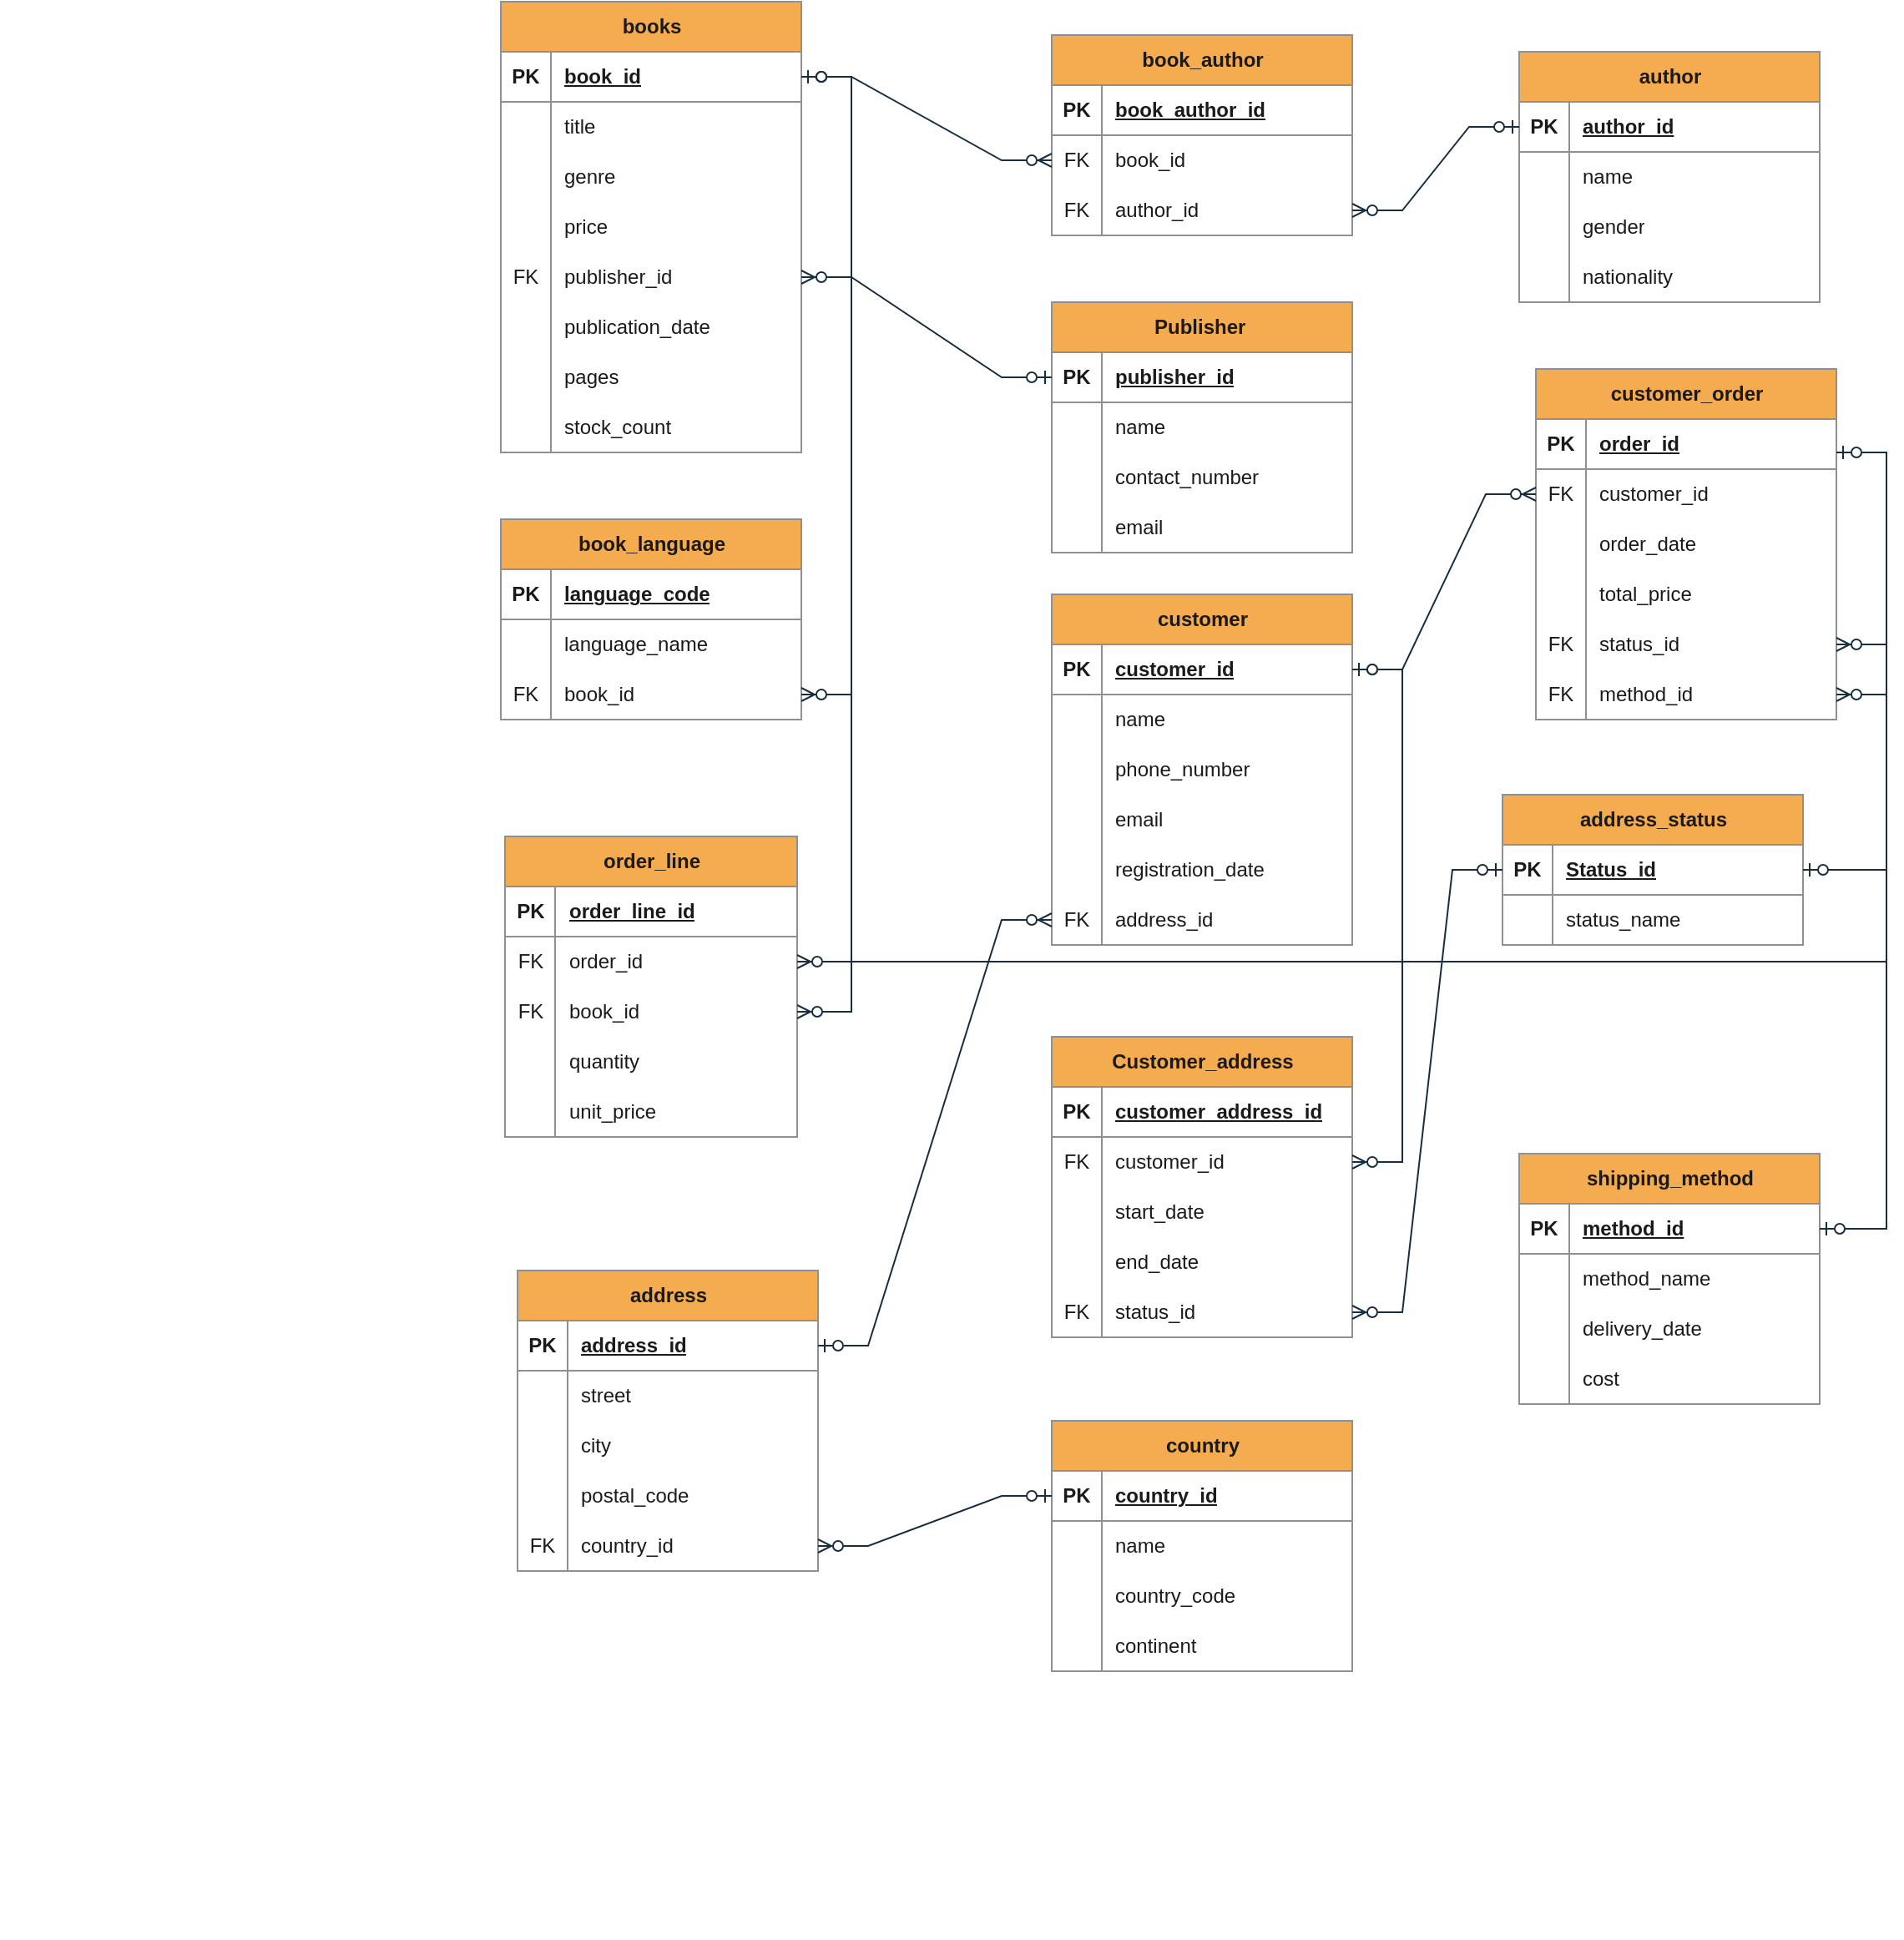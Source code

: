 <mxfile version="26.1.1">
  <diagram id="R2lEEEUBdFMjLlhIrx00" name="Page-1">
    <mxGraphModel grid="1" page="1" gridSize="10" guides="1" tooltips="1" connect="1" arrows="1" fold="1" pageScale="1" pageWidth="850" pageHeight="1100" math="0" shadow="0" extFonts="Permanent Marker^https://fonts.googleapis.com/css?family=Permanent+Marker">
      <root>
        <mxCell id="0" />
        <mxCell id="1" parent="0" />
        <mxCell id="Q9pWYA9PYW6d8ZArKUx9-256" value="" style="group;labelBackgroundColor=none;fontColor=#1A1A1A;" connectable="0" vertex="1" parent="1">
          <mxGeometry x="-270" y="30" width="1100" height="1160" as="geometry" />
        </mxCell>
        <mxCell id="Q9pWYA9PYW6d8ZArKUx9-257" value="" style="group" connectable="0" vertex="1" parent="Q9pWYA9PYW6d8ZArKUx9-256">
          <mxGeometry width="1100" height="1160" as="geometry" />
        </mxCell>
        <mxCell id="Q9pWYA9PYW6d8ZArKUx9-4" value="book_language" style="shape=table;startSize=30;container=1;collapsible=1;childLayout=tableLayout;fixedRows=1;rowLines=0;fontStyle=1;align=center;resizeLast=1;html=1;strokeColor=#909090;fontColor=#1A1A1A;fillColor=#F5AB50;labelBackgroundColor=none;" vertex="1" parent="Q9pWYA9PYW6d8ZArKUx9-257">
          <mxGeometry x="300" y="310" width="180" height="120" as="geometry" />
        </mxCell>
        <mxCell id="Q9pWYA9PYW6d8ZArKUx9-5" value="" style="shape=tableRow;horizontal=0;startSize=0;swimlaneHead=0;swimlaneBody=0;fillColor=none;collapsible=0;dropTarget=0;points=[[0,0.5],[1,0.5]];portConstraint=eastwest;top=0;left=0;right=0;bottom=1;strokeColor=#909090;fontColor=#1A1A1A;labelBackgroundColor=none;" vertex="1" parent="Q9pWYA9PYW6d8ZArKUx9-4">
          <mxGeometry y="30" width="180" height="30" as="geometry" />
        </mxCell>
        <mxCell id="Q9pWYA9PYW6d8ZArKUx9-6" value="PK" style="shape=partialRectangle;connectable=0;fillColor=none;top=0;left=0;bottom=0;right=0;fontStyle=1;overflow=hidden;whiteSpace=wrap;html=1;strokeColor=#909090;fontColor=#1A1A1A;labelBackgroundColor=none;" vertex="1" parent="Q9pWYA9PYW6d8ZArKUx9-5">
          <mxGeometry width="30" height="30" as="geometry">
            <mxRectangle width="30" height="30" as="alternateBounds" />
          </mxGeometry>
        </mxCell>
        <mxCell id="Q9pWYA9PYW6d8ZArKUx9-7" value="language_code" style="shape=partialRectangle;connectable=0;fillColor=none;top=0;left=0;bottom=0;right=0;align=left;spacingLeft=6;fontStyle=5;overflow=hidden;whiteSpace=wrap;html=1;strokeColor=#909090;fontColor=#1A1A1A;labelBackgroundColor=none;" vertex="1" parent="Q9pWYA9PYW6d8ZArKUx9-5">
          <mxGeometry x="30" width="150" height="30" as="geometry">
            <mxRectangle width="150" height="30" as="alternateBounds" />
          </mxGeometry>
        </mxCell>
        <mxCell id="Q9pWYA9PYW6d8ZArKUx9-8" value="" style="shape=tableRow;horizontal=0;startSize=0;swimlaneHead=0;swimlaneBody=0;fillColor=none;collapsible=0;dropTarget=0;points=[[0,0.5],[1,0.5]];portConstraint=eastwest;top=0;left=0;right=0;bottom=0;strokeColor=#909090;fontColor=#1A1A1A;labelBackgroundColor=none;" vertex="1" parent="Q9pWYA9PYW6d8ZArKUx9-4">
          <mxGeometry y="60" width="180" height="30" as="geometry" />
        </mxCell>
        <mxCell id="Q9pWYA9PYW6d8ZArKUx9-9" value="" style="shape=partialRectangle;connectable=0;fillColor=none;top=0;left=0;bottom=0;right=0;editable=1;overflow=hidden;whiteSpace=wrap;html=1;strokeColor=#909090;fontColor=#1A1A1A;labelBackgroundColor=none;" vertex="1" parent="Q9pWYA9PYW6d8ZArKUx9-8">
          <mxGeometry width="30" height="30" as="geometry">
            <mxRectangle width="30" height="30" as="alternateBounds" />
          </mxGeometry>
        </mxCell>
        <mxCell id="Q9pWYA9PYW6d8ZArKUx9-10" value="language_name" style="shape=partialRectangle;connectable=0;fillColor=none;top=0;left=0;bottom=0;right=0;align=left;spacingLeft=6;overflow=hidden;whiteSpace=wrap;html=1;strokeColor=#909090;fontColor=#1A1A1A;labelBackgroundColor=none;" vertex="1" parent="Q9pWYA9PYW6d8ZArKUx9-8">
          <mxGeometry x="30" width="150" height="30" as="geometry">
            <mxRectangle width="150" height="30" as="alternateBounds" />
          </mxGeometry>
        </mxCell>
        <mxCell id="Q9pWYA9PYW6d8ZArKUx9-11" value="" style="shape=tableRow;horizontal=0;startSize=0;swimlaneHead=0;swimlaneBody=0;fillColor=none;collapsible=0;dropTarget=0;points=[[0,0.5],[1,0.5]];portConstraint=eastwest;top=0;left=0;right=0;bottom=0;strokeColor=#909090;fontColor=#1A1A1A;labelBackgroundColor=none;" vertex="1" parent="Q9pWYA9PYW6d8ZArKUx9-4">
          <mxGeometry y="90" width="180" height="30" as="geometry" />
        </mxCell>
        <mxCell id="Q9pWYA9PYW6d8ZArKUx9-12" value="FK" style="shape=partialRectangle;connectable=0;fillColor=none;top=0;left=0;bottom=0;right=0;editable=1;overflow=hidden;whiteSpace=wrap;html=1;strokeColor=#909090;fontColor=#1A1A1A;labelBackgroundColor=none;" vertex="1" parent="Q9pWYA9PYW6d8ZArKUx9-11">
          <mxGeometry width="30" height="30" as="geometry">
            <mxRectangle width="30" height="30" as="alternateBounds" />
          </mxGeometry>
        </mxCell>
        <mxCell id="Q9pWYA9PYW6d8ZArKUx9-13" value="book_id" style="shape=partialRectangle;connectable=0;fillColor=none;top=0;left=0;bottom=0;right=0;align=left;spacingLeft=6;overflow=hidden;whiteSpace=wrap;html=1;strokeColor=#909090;fontColor=#1A1A1A;labelBackgroundColor=none;" vertex="1" parent="Q9pWYA9PYW6d8ZArKUx9-11">
          <mxGeometry x="30" width="150" height="30" as="geometry">
            <mxRectangle width="150" height="30" as="alternateBounds" />
          </mxGeometry>
        </mxCell>
        <mxCell id="Q9pWYA9PYW6d8ZArKUx9-17" value="Publisher&amp;nbsp;" style="shape=table;startSize=30;container=1;collapsible=1;childLayout=tableLayout;fixedRows=1;rowLines=0;fontStyle=1;align=center;resizeLast=1;html=1;strokeColor=#909090;fontColor=#1A1A1A;fillColor=#F5AB50;labelBackgroundColor=none;" vertex="1" parent="Q9pWYA9PYW6d8ZArKUx9-257">
          <mxGeometry x="630" y="180" width="180" height="150" as="geometry" />
        </mxCell>
        <mxCell id="Q9pWYA9PYW6d8ZArKUx9-18" value="" style="shape=tableRow;horizontal=0;startSize=0;swimlaneHead=0;swimlaneBody=0;fillColor=none;collapsible=0;dropTarget=0;points=[[0,0.5],[1,0.5]];portConstraint=eastwest;top=0;left=0;right=0;bottom=1;strokeColor=#909090;fontColor=#1A1A1A;labelBackgroundColor=none;" vertex="1" parent="Q9pWYA9PYW6d8ZArKUx9-17">
          <mxGeometry y="30" width="180" height="30" as="geometry" />
        </mxCell>
        <mxCell id="Q9pWYA9PYW6d8ZArKUx9-19" value="PK" style="shape=partialRectangle;connectable=0;fillColor=none;top=0;left=0;bottom=0;right=0;fontStyle=1;overflow=hidden;whiteSpace=wrap;html=1;strokeColor=#909090;fontColor=#1A1A1A;labelBackgroundColor=none;" vertex="1" parent="Q9pWYA9PYW6d8ZArKUx9-18">
          <mxGeometry width="30" height="30" as="geometry">
            <mxRectangle width="30" height="30" as="alternateBounds" />
          </mxGeometry>
        </mxCell>
        <mxCell id="Q9pWYA9PYW6d8ZArKUx9-20" value="publisher_id" style="shape=partialRectangle;connectable=0;fillColor=none;top=0;left=0;bottom=0;right=0;align=left;spacingLeft=6;fontStyle=5;overflow=hidden;whiteSpace=wrap;html=1;strokeColor=#909090;fontColor=#1A1A1A;labelBackgroundColor=none;" vertex="1" parent="Q9pWYA9PYW6d8ZArKUx9-18">
          <mxGeometry x="30" width="150" height="30" as="geometry">
            <mxRectangle width="150" height="30" as="alternateBounds" />
          </mxGeometry>
        </mxCell>
        <mxCell id="Q9pWYA9PYW6d8ZArKUx9-21" value="" style="shape=tableRow;horizontal=0;startSize=0;swimlaneHead=0;swimlaneBody=0;fillColor=none;collapsible=0;dropTarget=0;points=[[0,0.5],[1,0.5]];portConstraint=eastwest;top=0;left=0;right=0;bottom=0;strokeColor=#909090;fontColor=#1A1A1A;labelBackgroundColor=none;" vertex="1" parent="Q9pWYA9PYW6d8ZArKUx9-17">
          <mxGeometry y="60" width="180" height="30" as="geometry" />
        </mxCell>
        <mxCell id="Q9pWYA9PYW6d8ZArKUx9-22" value="" style="shape=partialRectangle;connectable=0;fillColor=none;top=0;left=0;bottom=0;right=0;editable=1;overflow=hidden;whiteSpace=wrap;html=1;strokeColor=#909090;fontColor=#1A1A1A;labelBackgroundColor=none;" vertex="1" parent="Q9pWYA9PYW6d8ZArKUx9-21">
          <mxGeometry width="30" height="30" as="geometry">
            <mxRectangle width="30" height="30" as="alternateBounds" />
          </mxGeometry>
        </mxCell>
        <mxCell id="Q9pWYA9PYW6d8ZArKUx9-23" value="name" style="shape=partialRectangle;connectable=0;fillColor=none;top=0;left=0;bottom=0;right=0;align=left;spacingLeft=6;overflow=hidden;whiteSpace=wrap;html=1;strokeColor=#909090;fontColor=#1A1A1A;labelBackgroundColor=none;" vertex="1" parent="Q9pWYA9PYW6d8ZArKUx9-21">
          <mxGeometry x="30" width="150" height="30" as="geometry">
            <mxRectangle width="150" height="30" as="alternateBounds" />
          </mxGeometry>
        </mxCell>
        <mxCell id="Q9pWYA9PYW6d8ZArKUx9-24" value="" style="shape=tableRow;horizontal=0;startSize=0;swimlaneHead=0;swimlaneBody=0;fillColor=none;collapsible=0;dropTarget=0;points=[[0,0.5],[1,0.5]];portConstraint=eastwest;top=0;left=0;right=0;bottom=0;strokeColor=#909090;fontColor=#1A1A1A;labelBackgroundColor=none;" vertex="1" parent="Q9pWYA9PYW6d8ZArKUx9-17">
          <mxGeometry y="90" width="180" height="30" as="geometry" />
        </mxCell>
        <mxCell id="Q9pWYA9PYW6d8ZArKUx9-25" value="" style="shape=partialRectangle;connectable=0;fillColor=none;top=0;left=0;bottom=0;right=0;editable=1;overflow=hidden;whiteSpace=wrap;html=1;strokeColor=#909090;fontColor=#1A1A1A;labelBackgroundColor=none;" vertex="1" parent="Q9pWYA9PYW6d8ZArKUx9-24">
          <mxGeometry width="30" height="30" as="geometry">
            <mxRectangle width="30" height="30" as="alternateBounds" />
          </mxGeometry>
        </mxCell>
        <mxCell id="Q9pWYA9PYW6d8ZArKUx9-26" value="contact_number" style="shape=partialRectangle;connectable=0;fillColor=none;top=0;left=0;bottom=0;right=0;align=left;spacingLeft=6;overflow=hidden;whiteSpace=wrap;html=1;strokeColor=#909090;fontColor=#1A1A1A;labelBackgroundColor=none;" vertex="1" parent="Q9pWYA9PYW6d8ZArKUx9-24">
          <mxGeometry x="30" width="150" height="30" as="geometry">
            <mxRectangle width="150" height="30" as="alternateBounds" />
          </mxGeometry>
        </mxCell>
        <mxCell id="Q9pWYA9PYW6d8ZArKUx9-27" value="" style="shape=tableRow;horizontal=0;startSize=0;swimlaneHead=0;swimlaneBody=0;fillColor=none;collapsible=0;dropTarget=0;points=[[0,0.5],[1,0.5]];portConstraint=eastwest;top=0;left=0;right=0;bottom=0;strokeColor=#909090;fontColor=#1A1A1A;labelBackgroundColor=none;" vertex="1" parent="Q9pWYA9PYW6d8ZArKUx9-17">
          <mxGeometry y="120" width="180" height="30" as="geometry" />
        </mxCell>
        <mxCell id="Q9pWYA9PYW6d8ZArKUx9-28" value="" style="shape=partialRectangle;connectable=0;fillColor=none;top=0;left=0;bottom=0;right=0;editable=1;overflow=hidden;whiteSpace=wrap;html=1;strokeColor=#909090;fontColor=#1A1A1A;labelBackgroundColor=none;" vertex="1" parent="Q9pWYA9PYW6d8ZArKUx9-27">
          <mxGeometry width="30" height="30" as="geometry">
            <mxRectangle width="30" height="30" as="alternateBounds" />
          </mxGeometry>
        </mxCell>
        <mxCell id="Q9pWYA9PYW6d8ZArKUx9-29" value="email" style="shape=partialRectangle;connectable=0;fillColor=none;top=0;left=0;bottom=0;right=0;align=left;spacingLeft=6;overflow=hidden;whiteSpace=wrap;html=1;strokeColor=#909090;fontColor=#1A1A1A;labelBackgroundColor=none;" vertex="1" parent="Q9pWYA9PYW6d8ZArKUx9-27">
          <mxGeometry x="30" width="150" height="30" as="geometry">
            <mxRectangle width="150" height="30" as="alternateBounds" />
          </mxGeometry>
        </mxCell>
        <mxCell id="Q9pWYA9PYW6d8ZArKUx9-30" value="customer" style="shape=table;startSize=30;container=1;collapsible=1;childLayout=tableLayout;fixedRows=1;rowLines=0;fontStyle=1;align=center;resizeLast=1;html=1;strokeColor=#909090;fontColor=#1A1A1A;fillColor=#F5AB50;labelBackgroundColor=none;" vertex="1" parent="Q9pWYA9PYW6d8ZArKUx9-257">
          <mxGeometry x="630" y="355" width="180" height="210" as="geometry" />
        </mxCell>
        <mxCell id="Q9pWYA9PYW6d8ZArKUx9-31" value="" style="shape=tableRow;horizontal=0;startSize=0;swimlaneHead=0;swimlaneBody=0;fillColor=none;collapsible=0;dropTarget=0;points=[[0,0.5],[1,0.5]];portConstraint=eastwest;top=0;left=0;right=0;bottom=1;strokeColor=#909090;fontColor=#1A1A1A;labelBackgroundColor=none;" vertex="1" parent="Q9pWYA9PYW6d8ZArKUx9-30">
          <mxGeometry y="30" width="180" height="30" as="geometry" />
        </mxCell>
        <mxCell id="Q9pWYA9PYW6d8ZArKUx9-32" value="PK" style="shape=partialRectangle;connectable=0;fillColor=none;top=0;left=0;bottom=0;right=0;fontStyle=1;overflow=hidden;whiteSpace=wrap;html=1;strokeColor=#909090;fontColor=#1A1A1A;labelBackgroundColor=none;" vertex="1" parent="Q9pWYA9PYW6d8ZArKUx9-31">
          <mxGeometry width="30" height="30" as="geometry">
            <mxRectangle width="30" height="30" as="alternateBounds" />
          </mxGeometry>
        </mxCell>
        <mxCell id="Q9pWYA9PYW6d8ZArKUx9-33" value="customer_id" style="shape=partialRectangle;connectable=0;fillColor=none;top=0;left=0;bottom=0;right=0;align=left;spacingLeft=6;fontStyle=5;overflow=hidden;whiteSpace=wrap;html=1;strokeColor=#909090;fontColor=#1A1A1A;labelBackgroundColor=none;" vertex="1" parent="Q9pWYA9PYW6d8ZArKUx9-31">
          <mxGeometry x="30" width="150" height="30" as="geometry">
            <mxRectangle width="150" height="30" as="alternateBounds" />
          </mxGeometry>
        </mxCell>
        <mxCell id="Q9pWYA9PYW6d8ZArKUx9-34" value="" style="shape=tableRow;horizontal=0;startSize=0;swimlaneHead=0;swimlaneBody=0;fillColor=none;collapsible=0;dropTarget=0;points=[[0,0.5],[1,0.5]];portConstraint=eastwest;top=0;left=0;right=0;bottom=0;strokeColor=#909090;fontColor=#1A1A1A;labelBackgroundColor=none;" vertex="1" parent="Q9pWYA9PYW6d8ZArKUx9-30">
          <mxGeometry y="60" width="180" height="30" as="geometry" />
        </mxCell>
        <mxCell id="Q9pWYA9PYW6d8ZArKUx9-35" value="" style="shape=partialRectangle;connectable=0;fillColor=none;top=0;left=0;bottom=0;right=0;editable=1;overflow=hidden;whiteSpace=wrap;html=1;strokeColor=#909090;fontColor=#1A1A1A;labelBackgroundColor=none;" vertex="1" parent="Q9pWYA9PYW6d8ZArKUx9-34">
          <mxGeometry width="30" height="30" as="geometry">
            <mxRectangle width="30" height="30" as="alternateBounds" />
          </mxGeometry>
        </mxCell>
        <mxCell id="Q9pWYA9PYW6d8ZArKUx9-36" value="name" style="shape=partialRectangle;connectable=0;fillColor=none;top=0;left=0;bottom=0;right=0;align=left;spacingLeft=6;overflow=hidden;whiteSpace=wrap;html=1;strokeColor=#909090;fontColor=#1A1A1A;labelBackgroundColor=none;" vertex="1" parent="Q9pWYA9PYW6d8ZArKUx9-34">
          <mxGeometry x="30" width="150" height="30" as="geometry">
            <mxRectangle width="150" height="30" as="alternateBounds" />
          </mxGeometry>
        </mxCell>
        <mxCell id="Q9pWYA9PYW6d8ZArKUx9-37" value="" style="shape=tableRow;horizontal=0;startSize=0;swimlaneHead=0;swimlaneBody=0;fillColor=none;collapsible=0;dropTarget=0;points=[[0,0.5],[1,0.5]];portConstraint=eastwest;top=0;left=0;right=0;bottom=0;strokeColor=#909090;fontColor=#1A1A1A;labelBackgroundColor=none;" vertex="1" parent="Q9pWYA9PYW6d8ZArKUx9-30">
          <mxGeometry y="90" width="180" height="30" as="geometry" />
        </mxCell>
        <mxCell id="Q9pWYA9PYW6d8ZArKUx9-38" value="" style="shape=partialRectangle;connectable=0;fillColor=none;top=0;left=0;bottom=0;right=0;editable=1;overflow=hidden;whiteSpace=wrap;html=1;strokeColor=#909090;fontColor=#1A1A1A;labelBackgroundColor=none;" vertex="1" parent="Q9pWYA9PYW6d8ZArKUx9-37">
          <mxGeometry width="30" height="30" as="geometry">
            <mxRectangle width="30" height="30" as="alternateBounds" />
          </mxGeometry>
        </mxCell>
        <mxCell id="Q9pWYA9PYW6d8ZArKUx9-39" value="phone_number" style="shape=partialRectangle;connectable=0;fillColor=none;top=0;left=0;bottom=0;right=0;align=left;spacingLeft=6;overflow=hidden;whiteSpace=wrap;html=1;strokeColor=#909090;fontColor=#1A1A1A;labelBackgroundColor=none;" vertex="1" parent="Q9pWYA9PYW6d8ZArKUx9-37">
          <mxGeometry x="30" width="150" height="30" as="geometry">
            <mxRectangle width="150" height="30" as="alternateBounds" />
          </mxGeometry>
        </mxCell>
        <mxCell id="Q9pWYA9PYW6d8ZArKUx9-40" value="" style="shape=tableRow;horizontal=0;startSize=0;swimlaneHead=0;swimlaneBody=0;fillColor=none;collapsible=0;dropTarget=0;points=[[0,0.5],[1,0.5]];portConstraint=eastwest;top=0;left=0;right=0;bottom=0;strokeColor=#909090;fontColor=#1A1A1A;labelBackgroundColor=none;" vertex="1" parent="Q9pWYA9PYW6d8ZArKUx9-30">
          <mxGeometry y="120" width="180" height="30" as="geometry" />
        </mxCell>
        <mxCell id="Q9pWYA9PYW6d8ZArKUx9-41" value="" style="shape=partialRectangle;connectable=0;fillColor=none;top=0;left=0;bottom=0;right=0;editable=1;overflow=hidden;whiteSpace=wrap;html=1;strokeColor=#909090;fontColor=#1A1A1A;labelBackgroundColor=none;" vertex="1" parent="Q9pWYA9PYW6d8ZArKUx9-40">
          <mxGeometry width="30" height="30" as="geometry">
            <mxRectangle width="30" height="30" as="alternateBounds" />
          </mxGeometry>
        </mxCell>
        <mxCell id="Q9pWYA9PYW6d8ZArKUx9-42" value="email" style="shape=partialRectangle;connectable=0;fillColor=none;top=0;left=0;bottom=0;right=0;align=left;spacingLeft=6;overflow=hidden;whiteSpace=wrap;html=1;strokeColor=#909090;fontColor=#1A1A1A;labelBackgroundColor=none;" vertex="1" parent="Q9pWYA9PYW6d8ZArKUx9-40">
          <mxGeometry x="30" width="150" height="30" as="geometry">
            <mxRectangle width="150" height="30" as="alternateBounds" />
          </mxGeometry>
        </mxCell>
        <mxCell id="Q9pWYA9PYW6d8ZArKUx9-189" value="" style="shape=tableRow;horizontal=0;startSize=0;swimlaneHead=0;swimlaneBody=0;fillColor=none;collapsible=0;dropTarget=0;points=[[0,0.5],[1,0.5]];portConstraint=eastwest;top=0;left=0;right=0;bottom=0;strokeColor=#909090;fontColor=#1A1A1A;labelBackgroundColor=none;" vertex="1" parent="Q9pWYA9PYW6d8ZArKUx9-30">
          <mxGeometry y="150" width="180" height="30" as="geometry" />
        </mxCell>
        <mxCell id="Q9pWYA9PYW6d8ZArKUx9-190" value="" style="shape=partialRectangle;connectable=0;fillColor=none;top=0;left=0;bottom=0;right=0;editable=1;overflow=hidden;whiteSpace=wrap;html=1;strokeColor=#909090;fontColor=#1A1A1A;labelBackgroundColor=none;" vertex="1" parent="Q9pWYA9PYW6d8ZArKUx9-189">
          <mxGeometry width="30" height="30" as="geometry">
            <mxRectangle width="30" height="30" as="alternateBounds" />
          </mxGeometry>
        </mxCell>
        <mxCell id="Q9pWYA9PYW6d8ZArKUx9-191" value="registration_date" style="shape=partialRectangle;connectable=0;fillColor=none;top=0;left=0;bottom=0;right=0;align=left;spacingLeft=6;overflow=hidden;whiteSpace=wrap;html=1;strokeColor=#909090;fontColor=#1A1A1A;labelBackgroundColor=none;" vertex="1" parent="Q9pWYA9PYW6d8ZArKUx9-189">
          <mxGeometry x="30" width="150" height="30" as="geometry">
            <mxRectangle width="150" height="30" as="alternateBounds" />
          </mxGeometry>
        </mxCell>
        <mxCell id="Q9pWYA9PYW6d8ZArKUx9-252" value="" style="shape=tableRow;horizontal=0;startSize=0;swimlaneHead=0;swimlaneBody=0;fillColor=none;collapsible=0;dropTarget=0;points=[[0,0.5],[1,0.5]];portConstraint=eastwest;top=0;left=0;right=0;bottom=0;strokeColor=#909090;fontColor=#1A1A1A;labelBackgroundColor=none;" vertex="1" parent="Q9pWYA9PYW6d8ZArKUx9-30">
          <mxGeometry y="180" width="180" height="30" as="geometry" />
        </mxCell>
        <mxCell id="Q9pWYA9PYW6d8ZArKUx9-253" value="FK" style="shape=partialRectangle;connectable=0;fillColor=none;top=0;left=0;bottom=0;right=0;editable=1;overflow=hidden;whiteSpace=wrap;html=1;strokeColor=#909090;fontColor=#1A1A1A;labelBackgroundColor=none;" vertex="1" parent="Q9pWYA9PYW6d8ZArKUx9-252">
          <mxGeometry width="30" height="30" as="geometry">
            <mxRectangle width="30" height="30" as="alternateBounds" />
          </mxGeometry>
        </mxCell>
        <mxCell id="Q9pWYA9PYW6d8ZArKUx9-254" value="address_id" style="shape=partialRectangle;connectable=0;fillColor=none;top=0;left=0;bottom=0;right=0;align=left;spacingLeft=6;overflow=hidden;whiteSpace=wrap;html=1;strokeColor=#909090;fontColor=#1A1A1A;labelBackgroundColor=none;" vertex="1" parent="Q9pWYA9PYW6d8ZArKUx9-252">
          <mxGeometry x="30" width="150" height="30" as="geometry">
            <mxRectangle width="150" height="30" as="alternateBounds" />
          </mxGeometry>
        </mxCell>
        <mxCell id="Q9pWYA9PYW6d8ZArKUx9-43" value="Customer_address" style="shape=table;startSize=30;container=1;collapsible=1;childLayout=tableLayout;fixedRows=1;rowLines=0;fontStyle=1;align=center;resizeLast=1;html=1;strokeColor=#909090;fontColor=#1A1A1A;fillColor=#F5AB50;labelBackgroundColor=none;" vertex="1" parent="Q9pWYA9PYW6d8ZArKUx9-257">
          <mxGeometry x="630" y="620" width="180" height="180" as="geometry" />
        </mxCell>
        <mxCell id="Q9pWYA9PYW6d8ZArKUx9-44" value="" style="shape=tableRow;horizontal=0;startSize=0;swimlaneHead=0;swimlaneBody=0;fillColor=none;collapsible=0;dropTarget=0;points=[[0,0.5],[1,0.5]];portConstraint=eastwest;top=0;left=0;right=0;bottom=1;strokeColor=#909090;fontColor=#1A1A1A;labelBackgroundColor=none;" vertex="1" parent="Q9pWYA9PYW6d8ZArKUx9-43">
          <mxGeometry y="30" width="180" height="30" as="geometry" />
        </mxCell>
        <mxCell id="Q9pWYA9PYW6d8ZArKUx9-45" value="PK" style="shape=partialRectangle;connectable=0;fillColor=none;top=0;left=0;bottom=0;right=0;fontStyle=1;overflow=hidden;whiteSpace=wrap;html=1;strokeColor=#909090;fontColor=#1A1A1A;labelBackgroundColor=none;" vertex="1" parent="Q9pWYA9PYW6d8ZArKUx9-44">
          <mxGeometry width="30" height="30" as="geometry">
            <mxRectangle width="30" height="30" as="alternateBounds" />
          </mxGeometry>
        </mxCell>
        <mxCell id="Q9pWYA9PYW6d8ZArKUx9-46" value="customer_address_id" style="shape=partialRectangle;connectable=0;fillColor=none;top=0;left=0;bottom=0;right=0;align=left;spacingLeft=6;fontStyle=5;overflow=hidden;whiteSpace=wrap;html=1;strokeColor=#909090;fontColor=#1A1A1A;labelBackgroundColor=none;" vertex="1" parent="Q9pWYA9PYW6d8ZArKUx9-44">
          <mxGeometry x="30" width="150" height="30" as="geometry">
            <mxRectangle width="150" height="30" as="alternateBounds" />
          </mxGeometry>
        </mxCell>
        <mxCell id="Q9pWYA9PYW6d8ZArKUx9-47" value="" style="shape=tableRow;horizontal=0;startSize=0;swimlaneHead=0;swimlaneBody=0;fillColor=none;collapsible=0;dropTarget=0;points=[[0,0.5],[1,0.5]];portConstraint=eastwest;top=0;left=0;right=0;bottom=0;strokeColor=#909090;fontColor=#1A1A1A;labelBackgroundColor=none;" vertex="1" parent="Q9pWYA9PYW6d8ZArKUx9-43">
          <mxGeometry y="60" width="180" height="30" as="geometry" />
        </mxCell>
        <mxCell id="Q9pWYA9PYW6d8ZArKUx9-48" value="FK" style="shape=partialRectangle;connectable=0;fillColor=none;top=0;left=0;bottom=0;right=0;editable=1;overflow=hidden;whiteSpace=wrap;html=1;strokeColor=#909090;fontColor=#1A1A1A;labelBackgroundColor=none;" vertex="1" parent="Q9pWYA9PYW6d8ZArKUx9-47">
          <mxGeometry width="30" height="30" as="geometry">
            <mxRectangle width="30" height="30" as="alternateBounds" />
          </mxGeometry>
        </mxCell>
        <mxCell id="Q9pWYA9PYW6d8ZArKUx9-49" value="customer_id" style="shape=partialRectangle;connectable=0;fillColor=none;top=0;left=0;bottom=0;right=0;align=left;spacingLeft=6;overflow=hidden;whiteSpace=wrap;html=1;strokeColor=#909090;fontColor=#1A1A1A;labelBackgroundColor=none;" vertex="1" parent="Q9pWYA9PYW6d8ZArKUx9-47">
          <mxGeometry x="30" width="150" height="30" as="geometry">
            <mxRectangle width="150" height="30" as="alternateBounds" />
          </mxGeometry>
        </mxCell>
        <mxCell id="Q9pWYA9PYW6d8ZArKUx9-50" value="" style="shape=tableRow;horizontal=0;startSize=0;swimlaneHead=0;swimlaneBody=0;fillColor=none;collapsible=0;dropTarget=0;points=[[0,0.5],[1,0.5]];portConstraint=eastwest;top=0;left=0;right=0;bottom=0;strokeColor=#909090;fontColor=#1A1A1A;labelBackgroundColor=none;" vertex="1" parent="Q9pWYA9PYW6d8ZArKUx9-43">
          <mxGeometry y="90" width="180" height="30" as="geometry" />
        </mxCell>
        <mxCell id="Q9pWYA9PYW6d8ZArKUx9-51" value="" style="shape=partialRectangle;connectable=0;fillColor=none;top=0;left=0;bottom=0;right=0;editable=1;overflow=hidden;whiteSpace=wrap;html=1;strokeColor=#909090;fontColor=#1A1A1A;labelBackgroundColor=none;" vertex="1" parent="Q9pWYA9PYW6d8ZArKUx9-50">
          <mxGeometry width="30" height="30" as="geometry">
            <mxRectangle width="30" height="30" as="alternateBounds" />
          </mxGeometry>
        </mxCell>
        <mxCell id="Q9pWYA9PYW6d8ZArKUx9-52" value="start_date" style="shape=partialRectangle;connectable=0;fillColor=none;top=0;left=0;bottom=0;right=0;align=left;spacingLeft=6;overflow=hidden;whiteSpace=wrap;html=1;strokeColor=#909090;fontColor=#1A1A1A;labelBackgroundColor=none;" vertex="1" parent="Q9pWYA9PYW6d8ZArKUx9-50">
          <mxGeometry x="30" width="150" height="30" as="geometry">
            <mxRectangle width="150" height="30" as="alternateBounds" />
          </mxGeometry>
        </mxCell>
        <mxCell id="Q9pWYA9PYW6d8ZArKUx9-53" value="" style="shape=tableRow;horizontal=0;startSize=0;swimlaneHead=0;swimlaneBody=0;fillColor=none;collapsible=0;dropTarget=0;points=[[0,0.5],[1,0.5]];portConstraint=eastwest;top=0;left=0;right=0;bottom=0;strokeColor=#909090;fontColor=#1A1A1A;labelBackgroundColor=none;" vertex="1" parent="Q9pWYA9PYW6d8ZArKUx9-43">
          <mxGeometry y="120" width="180" height="30" as="geometry" />
        </mxCell>
        <mxCell id="Q9pWYA9PYW6d8ZArKUx9-54" value="" style="shape=partialRectangle;connectable=0;fillColor=none;top=0;left=0;bottom=0;right=0;editable=1;overflow=hidden;whiteSpace=wrap;html=1;strokeColor=#909090;fontColor=#1A1A1A;labelBackgroundColor=none;" vertex="1" parent="Q9pWYA9PYW6d8ZArKUx9-53">
          <mxGeometry width="30" height="30" as="geometry">
            <mxRectangle width="30" height="30" as="alternateBounds" />
          </mxGeometry>
        </mxCell>
        <mxCell id="Q9pWYA9PYW6d8ZArKUx9-55" value="end_date" style="shape=partialRectangle;connectable=0;fillColor=none;top=0;left=0;bottom=0;right=0;align=left;spacingLeft=6;overflow=hidden;whiteSpace=wrap;html=1;strokeColor=#909090;fontColor=#1A1A1A;labelBackgroundColor=none;" vertex="1" parent="Q9pWYA9PYW6d8ZArKUx9-53">
          <mxGeometry x="30" width="150" height="30" as="geometry">
            <mxRectangle width="150" height="30" as="alternateBounds" />
          </mxGeometry>
        </mxCell>
        <mxCell id="Q9pWYA9PYW6d8ZArKUx9-208" value="" style="shape=tableRow;horizontal=0;startSize=0;swimlaneHead=0;swimlaneBody=0;fillColor=none;collapsible=0;dropTarget=0;points=[[0,0.5],[1,0.5]];portConstraint=eastwest;top=0;left=0;right=0;bottom=0;strokeColor=#909090;fontColor=#1A1A1A;labelBackgroundColor=none;" vertex="1" parent="Q9pWYA9PYW6d8ZArKUx9-43">
          <mxGeometry y="150" width="180" height="30" as="geometry" />
        </mxCell>
        <mxCell id="Q9pWYA9PYW6d8ZArKUx9-209" value="FK" style="shape=partialRectangle;connectable=0;fillColor=none;top=0;left=0;bottom=0;right=0;editable=1;overflow=hidden;whiteSpace=wrap;html=1;strokeColor=#909090;fontColor=#1A1A1A;labelBackgroundColor=none;" vertex="1" parent="Q9pWYA9PYW6d8ZArKUx9-208">
          <mxGeometry width="30" height="30" as="geometry">
            <mxRectangle width="30" height="30" as="alternateBounds" />
          </mxGeometry>
        </mxCell>
        <mxCell id="Q9pWYA9PYW6d8ZArKUx9-210" value="status_id" style="shape=partialRectangle;connectable=0;fillColor=none;top=0;left=0;bottom=0;right=0;align=left;spacingLeft=6;overflow=hidden;whiteSpace=wrap;html=1;strokeColor=#909090;fontColor=#1A1A1A;labelBackgroundColor=none;" vertex="1" parent="Q9pWYA9PYW6d8ZArKUx9-208">
          <mxGeometry x="30" width="150" height="30" as="geometry">
            <mxRectangle width="150" height="30" as="alternateBounds" />
          </mxGeometry>
        </mxCell>
        <mxCell id="Q9pWYA9PYW6d8ZArKUx9-56" value="address_status" style="shape=table;startSize=30;container=1;collapsible=1;childLayout=tableLayout;fixedRows=1;rowLines=0;fontStyle=1;align=center;resizeLast=1;html=1;strokeColor=#909090;fontColor=#1A1A1A;fillColor=#F5AB50;labelBackgroundColor=none;" vertex="1" parent="Q9pWYA9PYW6d8ZArKUx9-257">
          <mxGeometry x="900" y="475" width="180" height="90" as="geometry" />
        </mxCell>
        <mxCell id="Q9pWYA9PYW6d8ZArKUx9-57" value="" style="shape=tableRow;horizontal=0;startSize=0;swimlaneHead=0;swimlaneBody=0;fillColor=none;collapsible=0;dropTarget=0;points=[[0,0.5],[1,0.5]];portConstraint=eastwest;top=0;left=0;right=0;bottom=1;strokeColor=#909090;fontColor=#1A1A1A;labelBackgroundColor=none;" vertex="1" parent="Q9pWYA9PYW6d8ZArKUx9-56">
          <mxGeometry y="30" width="180" height="30" as="geometry" />
        </mxCell>
        <mxCell id="Q9pWYA9PYW6d8ZArKUx9-58" value="PK" style="shape=partialRectangle;connectable=0;fillColor=none;top=0;left=0;bottom=0;right=0;fontStyle=1;overflow=hidden;whiteSpace=wrap;html=1;strokeColor=#909090;fontColor=#1A1A1A;labelBackgroundColor=none;" vertex="1" parent="Q9pWYA9PYW6d8ZArKUx9-57">
          <mxGeometry width="30" height="30" as="geometry">
            <mxRectangle width="30" height="30" as="alternateBounds" />
          </mxGeometry>
        </mxCell>
        <mxCell id="Q9pWYA9PYW6d8ZArKUx9-59" value="Status_id" style="shape=partialRectangle;connectable=0;fillColor=none;top=0;left=0;bottom=0;right=0;align=left;spacingLeft=6;fontStyle=5;overflow=hidden;whiteSpace=wrap;html=1;strokeColor=#909090;fontColor=#1A1A1A;labelBackgroundColor=none;" vertex="1" parent="Q9pWYA9PYW6d8ZArKUx9-57">
          <mxGeometry x="30" width="150" height="30" as="geometry">
            <mxRectangle width="150" height="30" as="alternateBounds" />
          </mxGeometry>
        </mxCell>
        <mxCell id="Q9pWYA9PYW6d8ZArKUx9-60" value="" style="shape=tableRow;horizontal=0;startSize=0;swimlaneHead=0;swimlaneBody=0;fillColor=none;collapsible=0;dropTarget=0;points=[[0,0.5],[1,0.5]];portConstraint=eastwest;top=0;left=0;right=0;bottom=0;strokeColor=#909090;fontColor=#1A1A1A;labelBackgroundColor=none;" vertex="1" parent="Q9pWYA9PYW6d8ZArKUx9-56">
          <mxGeometry y="60" width="180" height="30" as="geometry" />
        </mxCell>
        <mxCell id="Q9pWYA9PYW6d8ZArKUx9-61" value="" style="shape=partialRectangle;connectable=0;fillColor=none;top=0;left=0;bottom=0;right=0;editable=1;overflow=hidden;whiteSpace=wrap;html=1;strokeColor=#909090;fontColor=#1A1A1A;labelBackgroundColor=none;" vertex="1" parent="Q9pWYA9PYW6d8ZArKUx9-60">
          <mxGeometry width="30" height="30" as="geometry">
            <mxRectangle width="30" height="30" as="alternateBounds" />
          </mxGeometry>
        </mxCell>
        <mxCell id="Q9pWYA9PYW6d8ZArKUx9-62" value="status_name" style="shape=partialRectangle;connectable=0;fillColor=none;top=0;left=0;bottom=0;right=0;align=left;spacingLeft=6;overflow=hidden;whiteSpace=wrap;html=1;strokeColor=#909090;fontColor=#1A1A1A;labelBackgroundColor=none;" vertex="1" parent="Q9pWYA9PYW6d8ZArKUx9-60">
          <mxGeometry x="30" width="150" height="30" as="geometry">
            <mxRectangle width="150" height="30" as="alternateBounds" />
          </mxGeometry>
        </mxCell>
        <mxCell id="Q9pWYA9PYW6d8ZArKUx9-69" value="address" style="shape=table;startSize=30;container=1;collapsible=1;childLayout=tableLayout;fixedRows=1;rowLines=0;fontStyle=1;align=center;resizeLast=1;html=1;strokeColor=#909090;fontColor=#1A1A1A;fillColor=#F5AB50;labelBackgroundColor=none;" vertex="1" parent="Q9pWYA9PYW6d8ZArKUx9-257">
          <mxGeometry x="310" y="760" width="180" height="180" as="geometry" />
        </mxCell>
        <mxCell id="Q9pWYA9PYW6d8ZArKUx9-70" value="" style="shape=tableRow;horizontal=0;startSize=0;swimlaneHead=0;swimlaneBody=0;fillColor=none;collapsible=0;dropTarget=0;points=[[0,0.5],[1,0.5]];portConstraint=eastwest;top=0;left=0;right=0;bottom=1;strokeColor=#909090;fontColor=#1A1A1A;labelBackgroundColor=none;" vertex="1" parent="Q9pWYA9PYW6d8ZArKUx9-69">
          <mxGeometry y="30" width="180" height="30" as="geometry" />
        </mxCell>
        <mxCell id="Q9pWYA9PYW6d8ZArKUx9-71" value="PK" style="shape=partialRectangle;connectable=0;fillColor=none;top=0;left=0;bottom=0;right=0;fontStyle=1;overflow=hidden;whiteSpace=wrap;html=1;strokeColor=#909090;fontColor=#1A1A1A;labelBackgroundColor=none;" vertex="1" parent="Q9pWYA9PYW6d8ZArKUx9-70">
          <mxGeometry width="30" height="30" as="geometry">
            <mxRectangle width="30" height="30" as="alternateBounds" />
          </mxGeometry>
        </mxCell>
        <mxCell id="Q9pWYA9PYW6d8ZArKUx9-72" value="address_id" style="shape=partialRectangle;connectable=0;fillColor=none;top=0;left=0;bottom=0;right=0;align=left;spacingLeft=6;fontStyle=5;overflow=hidden;whiteSpace=wrap;html=1;strokeColor=#909090;fontColor=#1A1A1A;labelBackgroundColor=none;" vertex="1" parent="Q9pWYA9PYW6d8ZArKUx9-70">
          <mxGeometry x="30" width="150" height="30" as="geometry">
            <mxRectangle width="150" height="30" as="alternateBounds" />
          </mxGeometry>
        </mxCell>
        <mxCell id="Q9pWYA9PYW6d8ZArKUx9-73" value="" style="shape=tableRow;horizontal=0;startSize=0;swimlaneHead=0;swimlaneBody=0;fillColor=none;collapsible=0;dropTarget=0;points=[[0,0.5],[1,0.5]];portConstraint=eastwest;top=0;left=0;right=0;bottom=0;strokeColor=#909090;fontColor=#1A1A1A;labelBackgroundColor=none;" vertex="1" parent="Q9pWYA9PYW6d8ZArKUx9-69">
          <mxGeometry y="60" width="180" height="30" as="geometry" />
        </mxCell>
        <mxCell id="Q9pWYA9PYW6d8ZArKUx9-74" value="" style="shape=partialRectangle;connectable=0;fillColor=none;top=0;left=0;bottom=0;right=0;editable=1;overflow=hidden;whiteSpace=wrap;html=1;strokeColor=#909090;fontColor=#1A1A1A;labelBackgroundColor=none;" vertex="1" parent="Q9pWYA9PYW6d8ZArKUx9-73">
          <mxGeometry width="30" height="30" as="geometry">
            <mxRectangle width="30" height="30" as="alternateBounds" />
          </mxGeometry>
        </mxCell>
        <mxCell id="Q9pWYA9PYW6d8ZArKUx9-75" value="street" style="shape=partialRectangle;connectable=0;fillColor=none;top=0;left=0;bottom=0;right=0;align=left;spacingLeft=6;overflow=hidden;whiteSpace=wrap;html=1;strokeColor=#909090;fontColor=#1A1A1A;labelBackgroundColor=none;" vertex="1" parent="Q9pWYA9PYW6d8ZArKUx9-73">
          <mxGeometry x="30" width="150" height="30" as="geometry">
            <mxRectangle width="150" height="30" as="alternateBounds" />
          </mxGeometry>
        </mxCell>
        <mxCell id="Q9pWYA9PYW6d8ZArKUx9-76" value="" style="shape=tableRow;horizontal=0;startSize=0;swimlaneHead=0;swimlaneBody=0;fillColor=none;collapsible=0;dropTarget=0;points=[[0,0.5],[1,0.5]];portConstraint=eastwest;top=0;left=0;right=0;bottom=0;strokeColor=#909090;fontColor=#1A1A1A;labelBackgroundColor=none;" vertex="1" parent="Q9pWYA9PYW6d8ZArKUx9-69">
          <mxGeometry y="90" width="180" height="30" as="geometry" />
        </mxCell>
        <mxCell id="Q9pWYA9PYW6d8ZArKUx9-77" value="" style="shape=partialRectangle;connectable=0;fillColor=none;top=0;left=0;bottom=0;right=0;editable=1;overflow=hidden;whiteSpace=wrap;html=1;strokeColor=#909090;fontColor=#1A1A1A;labelBackgroundColor=none;" vertex="1" parent="Q9pWYA9PYW6d8ZArKUx9-76">
          <mxGeometry width="30" height="30" as="geometry">
            <mxRectangle width="30" height="30" as="alternateBounds" />
          </mxGeometry>
        </mxCell>
        <mxCell id="Q9pWYA9PYW6d8ZArKUx9-78" value="city" style="shape=partialRectangle;connectable=0;fillColor=none;top=0;left=0;bottom=0;right=0;align=left;spacingLeft=6;overflow=hidden;whiteSpace=wrap;html=1;strokeColor=#909090;fontColor=#1A1A1A;labelBackgroundColor=none;" vertex="1" parent="Q9pWYA9PYW6d8ZArKUx9-76">
          <mxGeometry x="30" width="150" height="30" as="geometry">
            <mxRectangle width="150" height="30" as="alternateBounds" />
          </mxGeometry>
        </mxCell>
        <mxCell id="Q9pWYA9PYW6d8ZArKUx9-79" value="" style="shape=tableRow;horizontal=0;startSize=0;swimlaneHead=0;swimlaneBody=0;fillColor=none;collapsible=0;dropTarget=0;points=[[0,0.5],[1,0.5]];portConstraint=eastwest;top=0;left=0;right=0;bottom=0;strokeColor=#909090;fontColor=#1A1A1A;labelBackgroundColor=none;" vertex="1" parent="Q9pWYA9PYW6d8ZArKUx9-69">
          <mxGeometry y="120" width="180" height="30" as="geometry" />
        </mxCell>
        <mxCell id="Q9pWYA9PYW6d8ZArKUx9-80" value="" style="shape=partialRectangle;connectable=0;fillColor=none;top=0;left=0;bottom=0;right=0;editable=1;overflow=hidden;whiteSpace=wrap;html=1;strokeColor=#909090;fontColor=#1A1A1A;labelBackgroundColor=none;" vertex="1" parent="Q9pWYA9PYW6d8ZArKUx9-79">
          <mxGeometry width="30" height="30" as="geometry">
            <mxRectangle width="30" height="30" as="alternateBounds" />
          </mxGeometry>
        </mxCell>
        <mxCell id="Q9pWYA9PYW6d8ZArKUx9-81" value="postal_code" style="shape=partialRectangle;connectable=0;fillColor=none;top=0;left=0;bottom=0;right=0;align=left;spacingLeft=6;overflow=hidden;whiteSpace=wrap;html=1;strokeColor=#909090;fontColor=#1A1A1A;labelBackgroundColor=none;" vertex="1" parent="Q9pWYA9PYW6d8ZArKUx9-79">
          <mxGeometry x="30" width="150" height="30" as="geometry">
            <mxRectangle width="150" height="30" as="alternateBounds" />
          </mxGeometry>
        </mxCell>
        <mxCell id="Q9pWYA9PYW6d8ZArKUx9-211" value="" style="shape=tableRow;horizontal=0;startSize=0;swimlaneHead=0;swimlaneBody=0;fillColor=none;collapsible=0;dropTarget=0;points=[[0,0.5],[1,0.5]];portConstraint=eastwest;top=0;left=0;right=0;bottom=0;strokeColor=#909090;fontColor=#1A1A1A;labelBackgroundColor=none;" vertex="1" parent="Q9pWYA9PYW6d8ZArKUx9-69">
          <mxGeometry y="150" width="180" height="30" as="geometry" />
        </mxCell>
        <mxCell id="Q9pWYA9PYW6d8ZArKUx9-212" value="FK" style="shape=partialRectangle;connectable=0;fillColor=none;top=0;left=0;bottom=0;right=0;editable=1;overflow=hidden;whiteSpace=wrap;html=1;strokeColor=#909090;fontColor=#1A1A1A;labelBackgroundColor=none;" vertex="1" parent="Q9pWYA9PYW6d8ZArKUx9-211">
          <mxGeometry width="30" height="30" as="geometry">
            <mxRectangle width="30" height="30" as="alternateBounds" />
          </mxGeometry>
        </mxCell>
        <mxCell id="Q9pWYA9PYW6d8ZArKUx9-213" value="country_id" style="shape=partialRectangle;connectable=0;fillColor=none;top=0;left=0;bottom=0;right=0;align=left;spacingLeft=6;overflow=hidden;whiteSpace=wrap;html=1;strokeColor=#909090;fontColor=#1A1A1A;labelBackgroundColor=none;" vertex="1" parent="Q9pWYA9PYW6d8ZArKUx9-211">
          <mxGeometry x="30" width="150" height="30" as="geometry">
            <mxRectangle width="150" height="30" as="alternateBounds" />
          </mxGeometry>
        </mxCell>
        <mxCell id="Q9pWYA9PYW6d8ZArKUx9-82" value="country" style="shape=table;startSize=30;container=1;collapsible=1;childLayout=tableLayout;fixedRows=1;rowLines=0;fontStyle=1;align=center;resizeLast=1;html=1;strokeColor=#909090;fontColor=#1A1A1A;fillColor=#F5AB50;labelBackgroundColor=none;" vertex="1" parent="Q9pWYA9PYW6d8ZArKUx9-257">
          <mxGeometry x="630" y="850" width="180" height="150" as="geometry" />
        </mxCell>
        <mxCell id="Q9pWYA9PYW6d8ZArKUx9-83" value="" style="shape=tableRow;horizontal=0;startSize=0;swimlaneHead=0;swimlaneBody=0;fillColor=none;collapsible=0;dropTarget=0;points=[[0,0.5],[1,0.5]];portConstraint=eastwest;top=0;left=0;right=0;bottom=1;strokeColor=#909090;fontColor=#1A1A1A;labelBackgroundColor=none;" vertex="1" parent="Q9pWYA9PYW6d8ZArKUx9-82">
          <mxGeometry y="30" width="180" height="30" as="geometry" />
        </mxCell>
        <mxCell id="Q9pWYA9PYW6d8ZArKUx9-84" value="PK" style="shape=partialRectangle;connectable=0;fillColor=none;top=0;left=0;bottom=0;right=0;fontStyle=1;overflow=hidden;whiteSpace=wrap;html=1;strokeColor=#909090;fontColor=#1A1A1A;labelBackgroundColor=none;" vertex="1" parent="Q9pWYA9PYW6d8ZArKUx9-83">
          <mxGeometry width="30" height="30" as="geometry">
            <mxRectangle width="30" height="30" as="alternateBounds" />
          </mxGeometry>
        </mxCell>
        <mxCell id="Q9pWYA9PYW6d8ZArKUx9-85" value="country_id" style="shape=partialRectangle;connectable=0;fillColor=none;top=0;left=0;bottom=0;right=0;align=left;spacingLeft=6;fontStyle=5;overflow=hidden;whiteSpace=wrap;html=1;strokeColor=#909090;fontColor=#1A1A1A;labelBackgroundColor=none;" vertex="1" parent="Q9pWYA9PYW6d8ZArKUx9-83">
          <mxGeometry x="30" width="150" height="30" as="geometry">
            <mxRectangle width="150" height="30" as="alternateBounds" />
          </mxGeometry>
        </mxCell>
        <mxCell id="Q9pWYA9PYW6d8ZArKUx9-86" value="" style="shape=tableRow;horizontal=0;startSize=0;swimlaneHead=0;swimlaneBody=0;fillColor=none;collapsible=0;dropTarget=0;points=[[0,0.5],[1,0.5]];portConstraint=eastwest;top=0;left=0;right=0;bottom=0;strokeColor=#909090;fontColor=#1A1A1A;labelBackgroundColor=none;" vertex="1" parent="Q9pWYA9PYW6d8ZArKUx9-82">
          <mxGeometry y="60" width="180" height="30" as="geometry" />
        </mxCell>
        <mxCell id="Q9pWYA9PYW6d8ZArKUx9-87" value="" style="shape=partialRectangle;connectable=0;fillColor=none;top=0;left=0;bottom=0;right=0;editable=1;overflow=hidden;whiteSpace=wrap;html=1;strokeColor=#909090;fontColor=#1A1A1A;labelBackgroundColor=none;" vertex="1" parent="Q9pWYA9PYW6d8ZArKUx9-86">
          <mxGeometry width="30" height="30" as="geometry">
            <mxRectangle width="30" height="30" as="alternateBounds" />
          </mxGeometry>
        </mxCell>
        <mxCell id="Q9pWYA9PYW6d8ZArKUx9-88" value="name" style="shape=partialRectangle;connectable=0;fillColor=none;top=0;left=0;bottom=0;right=0;align=left;spacingLeft=6;overflow=hidden;whiteSpace=wrap;html=1;strokeColor=#909090;fontColor=#1A1A1A;labelBackgroundColor=none;" vertex="1" parent="Q9pWYA9PYW6d8ZArKUx9-86">
          <mxGeometry x="30" width="150" height="30" as="geometry">
            <mxRectangle width="150" height="30" as="alternateBounds" />
          </mxGeometry>
        </mxCell>
        <mxCell id="Q9pWYA9PYW6d8ZArKUx9-89" value="" style="shape=tableRow;horizontal=0;startSize=0;swimlaneHead=0;swimlaneBody=0;fillColor=none;collapsible=0;dropTarget=0;points=[[0,0.5],[1,0.5]];portConstraint=eastwest;top=0;left=0;right=0;bottom=0;strokeColor=#909090;fontColor=#1A1A1A;labelBackgroundColor=none;" vertex="1" parent="Q9pWYA9PYW6d8ZArKUx9-82">
          <mxGeometry y="90" width="180" height="30" as="geometry" />
        </mxCell>
        <mxCell id="Q9pWYA9PYW6d8ZArKUx9-90" value="" style="shape=partialRectangle;connectable=0;fillColor=none;top=0;left=0;bottom=0;right=0;editable=1;overflow=hidden;whiteSpace=wrap;html=1;strokeColor=#909090;fontColor=#1A1A1A;labelBackgroundColor=none;" vertex="1" parent="Q9pWYA9PYW6d8ZArKUx9-89">
          <mxGeometry width="30" height="30" as="geometry">
            <mxRectangle width="30" height="30" as="alternateBounds" />
          </mxGeometry>
        </mxCell>
        <mxCell id="Q9pWYA9PYW6d8ZArKUx9-91" value="country_code" style="shape=partialRectangle;connectable=0;fillColor=none;top=0;left=0;bottom=0;right=0;align=left;spacingLeft=6;overflow=hidden;whiteSpace=wrap;html=1;strokeColor=#909090;fontColor=#1A1A1A;labelBackgroundColor=none;" vertex="1" parent="Q9pWYA9PYW6d8ZArKUx9-89">
          <mxGeometry x="30" width="150" height="30" as="geometry">
            <mxRectangle width="150" height="30" as="alternateBounds" />
          </mxGeometry>
        </mxCell>
        <mxCell id="Q9pWYA9PYW6d8ZArKUx9-92" value="" style="shape=tableRow;horizontal=0;startSize=0;swimlaneHead=0;swimlaneBody=0;fillColor=none;collapsible=0;dropTarget=0;points=[[0,0.5],[1,0.5]];portConstraint=eastwest;top=0;left=0;right=0;bottom=0;strokeColor=#909090;fontColor=#1A1A1A;labelBackgroundColor=none;" vertex="1" parent="Q9pWYA9PYW6d8ZArKUx9-82">
          <mxGeometry y="120" width="180" height="30" as="geometry" />
        </mxCell>
        <mxCell id="Q9pWYA9PYW6d8ZArKUx9-93" value="" style="shape=partialRectangle;connectable=0;fillColor=none;top=0;left=0;bottom=0;right=0;editable=1;overflow=hidden;whiteSpace=wrap;html=1;strokeColor=#909090;fontColor=#1A1A1A;labelBackgroundColor=none;" vertex="1" parent="Q9pWYA9PYW6d8ZArKUx9-92">
          <mxGeometry width="30" height="30" as="geometry">
            <mxRectangle width="30" height="30" as="alternateBounds" />
          </mxGeometry>
        </mxCell>
        <mxCell id="Q9pWYA9PYW6d8ZArKUx9-94" value="continent" style="shape=partialRectangle;connectable=0;fillColor=none;top=0;left=0;bottom=0;right=0;align=left;spacingLeft=6;overflow=hidden;whiteSpace=wrap;html=1;strokeColor=#909090;fontColor=#1A1A1A;labelBackgroundColor=none;" vertex="1" parent="Q9pWYA9PYW6d8ZArKUx9-92">
          <mxGeometry x="30" width="150" height="30" as="geometry">
            <mxRectangle width="150" height="30" as="alternateBounds" />
          </mxGeometry>
        </mxCell>
        <mxCell id="Q9pWYA9PYW6d8ZArKUx9-95" value="customer_order" style="shape=table;startSize=30;container=1;collapsible=1;childLayout=tableLayout;fixedRows=1;rowLines=0;fontStyle=1;align=center;resizeLast=1;html=1;strokeColor=#909090;fontColor=#1A1A1A;fillColor=#F5AB50;labelBackgroundColor=none;" vertex="1" parent="Q9pWYA9PYW6d8ZArKUx9-257">
          <mxGeometry x="920" y="220" width="180" height="210" as="geometry" />
        </mxCell>
        <mxCell id="Q9pWYA9PYW6d8ZArKUx9-96" value="" style="shape=tableRow;horizontal=0;startSize=0;swimlaneHead=0;swimlaneBody=0;fillColor=none;collapsible=0;dropTarget=0;points=[[0,0.5],[1,0.5]];portConstraint=eastwest;top=0;left=0;right=0;bottom=1;strokeColor=#909090;fontColor=#1A1A1A;labelBackgroundColor=none;" vertex="1" parent="Q9pWYA9PYW6d8ZArKUx9-95">
          <mxGeometry y="30" width="180" height="30" as="geometry" />
        </mxCell>
        <mxCell id="Q9pWYA9PYW6d8ZArKUx9-97" value="PK" style="shape=partialRectangle;connectable=0;fillColor=none;top=0;left=0;bottom=0;right=0;fontStyle=1;overflow=hidden;whiteSpace=wrap;html=1;strokeColor=#909090;fontColor=#1A1A1A;labelBackgroundColor=none;" vertex="1" parent="Q9pWYA9PYW6d8ZArKUx9-96">
          <mxGeometry width="30" height="30" as="geometry">
            <mxRectangle width="30" height="30" as="alternateBounds" />
          </mxGeometry>
        </mxCell>
        <mxCell id="Q9pWYA9PYW6d8ZArKUx9-98" value="order_id" style="shape=partialRectangle;connectable=0;fillColor=none;top=0;left=0;bottom=0;right=0;align=left;spacingLeft=6;fontStyle=5;overflow=hidden;whiteSpace=wrap;html=1;strokeColor=#909090;fontColor=#1A1A1A;labelBackgroundColor=none;" vertex="1" parent="Q9pWYA9PYW6d8ZArKUx9-96">
          <mxGeometry x="30" width="150" height="30" as="geometry">
            <mxRectangle width="150" height="30" as="alternateBounds" />
          </mxGeometry>
        </mxCell>
        <mxCell id="Q9pWYA9PYW6d8ZArKUx9-99" value="" style="shape=tableRow;horizontal=0;startSize=0;swimlaneHead=0;swimlaneBody=0;fillColor=none;collapsible=0;dropTarget=0;points=[[0,0.5],[1,0.5]];portConstraint=eastwest;top=0;left=0;right=0;bottom=0;strokeColor=#909090;fontColor=#1A1A1A;labelBackgroundColor=none;" vertex="1" parent="Q9pWYA9PYW6d8ZArKUx9-95">
          <mxGeometry y="60" width="180" height="30" as="geometry" />
        </mxCell>
        <mxCell id="Q9pWYA9PYW6d8ZArKUx9-100" value="FK" style="shape=partialRectangle;connectable=0;fillColor=none;top=0;left=0;bottom=0;right=0;editable=1;overflow=hidden;whiteSpace=wrap;html=1;strokeColor=#909090;fontColor=#1A1A1A;labelBackgroundColor=none;" vertex="1" parent="Q9pWYA9PYW6d8ZArKUx9-99">
          <mxGeometry width="30" height="30" as="geometry">
            <mxRectangle width="30" height="30" as="alternateBounds" />
          </mxGeometry>
        </mxCell>
        <mxCell id="Q9pWYA9PYW6d8ZArKUx9-101" value="customer_id" style="shape=partialRectangle;connectable=0;fillColor=none;top=0;left=0;bottom=0;right=0;align=left;spacingLeft=6;overflow=hidden;whiteSpace=wrap;html=1;strokeColor=#909090;fontColor=#1A1A1A;labelBackgroundColor=none;" vertex="1" parent="Q9pWYA9PYW6d8ZArKUx9-99">
          <mxGeometry x="30" width="150" height="30" as="geometry">
            <mxRectangle width="150" height="30" as="alternateBounds" />
          </mxGeometry>
        </mxCell>
        <mxCell id="Q9pWYA9PYW6d8ZArKUx9-102" value="" style="shape=tableRow;horizontal=0;startSize=0;swimlaneHead=0;swimlaneBody=0;fillColor=none;collapsible=0;dropTarget=0;points=[[0,0.5],[1,0.5]];portConstraint=eastwest;top=0;left=0;right=0;bottom=0;strokeColor=#909090;fontColor=#1A1A1A;labelBackgroundColor=none;" vertex="1" parent="Q9pWYA9PYW6d8ZArKUx9-95">
          <mxGeometry y="90" width="180" height="30" as="geometry" />
        </mxCell>
        <mxCell id="Q9pWYA9PYW6d8ZArKUx9-103" value="" style="shape=partialRectangle;connectable=0;fillColor=none;top=0;left=0;bottom=0;right=0;editable=1;overflow=hidden;whiteSpace=wrap;html=1;strokeColor=#909090;fontColor=#1A1A1A;labelBackgroundColor=none;" vertex="1" parent="Q9pWYA9PYW6d8ZArKUx9-102">
          <mxGeometry width="30" height="30" as="geometry">
            <mxRectangle width="30" height="30" as="alternateBounds" />
          </mxGeometry>
        </mxCell>
        <mxCell id="Q9pWYA9PYW6d8ZArKUx9-104" value="order_date" style="shape=partialRectangle;connectable=0;fillColor=none;top=0;left=0;bottom=0;right=0;align=left;spacingLeft=6;overflow=hidden;whiteSpace=wrap;html=1;strokeColor=#909090;fontColor=#1A1A1A;labelBackgroundColor=none;" vertex="1" parent="Q9pWYA9PYW6d8ZArKUx9-102">
          <mxGeometry x="30" width="150" height="30" as="geometry">
            <mxRectangle width="150" height="30" as="alternateBounds" />
          </mxGeometry>
        </mxCell>
        <mxCell id="Q9pWYA9PYW6d8ZArKUx9-105" value="" style="shape=tableRow;horizontal=0;startSize=0;swimlaneHead=0;swimlaneBody=0;fillColor=none;collapsible=0;dropTarget=0;points=[[0,0.5],[1,0.5]];portConstraint=eastwest;top=0;left=0;right=0;bottom=0;strokeColor=#909090;fontColor=#1A1A1A;labelBackgroundColor=none;" vertex="1" parent="Q9pWYA9PYW6d8ZArKUx9-95">
          <mxGeometry y="120" width="180" height="30" as="geometry" />
        </mxCell>
        <mxCell id="Q9pWYA9PYW6d8ZArKUx9-106" value="" style="shape=partialRectangle;connectable=0;fillColor=none;top=0;left=0;bottom=0;right=0;editable=1;overflow=hidden;whiteSpace=wrap;html=1;strokeColor=#909090;fontColor=#1A1A1A;labelBackgroundColor=none;" vertex="1" parent="Q9pWYA9PYW6d8ZArKUx9-105">
          <mxGeometry width="30" height="30" as="geometry">
            <mxRectangle width="30" height="30" as="alternateBounds" />
          </mxGeometry>
        </mxCell>
        <mxCell id="Q9pWYA9PYW6d8ZArKUx9-107" value="total_price" style="shape=partialRectangle;connectable=0;fillColor=none;top=0;left=0;bottom=0;right=0;align=left;spacingLeft=6;overflow=hidden;whiteSpace=wrap;html=1;strokeColor=#909090;fontColor=#1A1A1A;labelBackgroundColor=none;" vertex="1" parent="Q9pWYA9PYW6d8ZArKUx9-105">
          <mxGeometry x="30" width="150" height="30" as="geometry">
            <mxRectangle width="150" height="30" as="alternateBounds" />
          </mxGeometry>
        </mxCell>
        <mxCell id="Q9pWYA9PYW6d8ZArKUx9-214" value="" style="shape=tableRow;horizontal=0;startSize=0;swimlaneHead=0;swimlaneBody=0;fillColor=none;collapsible=0;dropTarget=0;points=[[0,0.5],[1,0.5]];portConstraint=eastwest;top=0;left=0;right=0;bottom=0;strokeColor=#909090;fontColor=#1A1A1A;labelBackgroundColor=none;" vertex="1" parent="Q9pWYA9PYW6d8ZArKUx9-95">
          <mxGeometry y="150" width="180" height="30" as="geometry" />
        </mxCell>
        <mxCell id="Q9pWYA9PYW6d8ZArKUx9-215" value="FK" style="shape=partialRectangle;connectable=0;fillColor=none;top=0;left=0;bottom=0;right=0;editable=1;overflow=hidden;whiteSpace=wrap;html=1;strokeColor=#909090;fontColor=#1A1A1A;labelBackgroundColor=none;" vertex="1" parent="Q9pWYA9PYW6d8ZArKUx9-214">
          <mxGeometry width="30" height="30" as="geometry">
            <mxRectangle width="30" height="30" as="alternateBounds" />
          </mxGeometry>
        </mxCell>
        <mxCell id="Q9pWYA9PYW6d8ZArKUx9-216" value="status_id" style="shape=partialRectangle;connectable=0;fillColor=none;top=0;left=0;bottom=0;right=0;align=left;spacingLeft=6;overflow=hidden;whiteSpace=wrap;html=1;strokeColor=#909090;fontColor=#1A1A1A;labelBackgroundColor=none;" vertex="1" parent="Q9pWYA9PYW6d8ZArKUx9-214">
          <mxGeometry x="30" width="150" height="30" as="geometry">
            <mxRectangle width="150" height="30" as="alternateBounds" />
          </mxGeometry>
        </mxCell>
        <mxCell id="Q9pWYA9PYW6d8ZArKUx9-217" value="" style="shape=tableRow;horizontal=0;startSize=0;swimlaneHead=0;swimlaneBody=0;fillColor=none;collapsible=0;dropTarget=0;points=[[0,0.5],[1,0.5]];portConstraint=eastwest;top=0;left=0;right=0;bottom=0;strokeColor=#909090;fontColor=#1A1A1A;labelBackgroundColor=none;" vertex="1" parent="Q9pWYA9PYW6d8ZArKUx9-95">
          <mxGeometry y="180" width="180" height="30" as="geometry" />
        </mxCell>
        <mxCell id="Q9pWYA9PYW6d8ZArKUx9-218" value="FK" style="shape=partialRectangle;connectable=0;fillColor=none;top=0;left=0;bottom=0;right=0;editable=1;overflow=hidden;whiteSpace=wrap;html=1;strokeColor=#909090;fontColor=#1A1A1A;labelBackgroundColor=none;" vertex="1" parent="Q9pWYA9PYW6d8ZArKUx9-217">
          <mxGeometry width="30" height="30" as="geometry">
            <mxRectangle width="30" height="30" as="alternateBounds" />
          </mxGeometry>
        </mxCell>
        <mxCell id="Q9pWYA9PYW6d8ZArKUx9-219" value="method_id" style="shape=partialRectangle;connectable=0;fillColor=none;top=0;left=0;bottom=0;right=0;align=left;spacingLeft=6;overflow=hidden;whiteSpace=wrap;html=1;strokeColor=#909090;fontColor=#1A1A1A;labelBackgroundColor=none;" vertex="1" parent="Q9pWYA9PYW6d8ZArKUx9-217">
          <mxGeometry x="30" width="150" height="30" as="geometry">
            <mxRectangle width="150" height="30" as="alternateBounds" />
          </mxGeometry>
        </mxCell>
        <mxCell id="Q9pWYA9PYW6d8ZArKUx9-108" value="shipping_method" style="shape=table;startSize=30;container=1;collapsible=1;childLayout=tableLayout;fixedRows=1;rowLines=0;fontStyle=1;align=center;resizeLast=1;html=1;strokeColor=#909090;fontColor=#1A1A1A;fillColor=#F5AB50;labelBackgroundColor=none;" vertex="1" parent="Q9pWYA9PYW6d8ZArKUx9-257">
          <mxGeometry x="910" y="690" width="180" height="150" as="geometry" />
        </mxCell>
        <mxCell id="Q9pWYA9PYW6d8ZArKUx9-109" value="" style="shape=tableRow;horizontal=0;startSize=0;swimlaneHead=0;swimlaneBody=0;fillColor=none;collapsible=0;dropTarget=0;points=[[0,0.5],[1,0.5]];portConstraint=eastwest;top=0;left=0;right=0;bottom=1;strokeColor=#909090;fontColor=#1A1A1A;labelBackgroundColor=none;" vertex="1" parent="Q9pWYA9PYW6d8ZArKUx9-108">
          <mxGeometry y="30" width="180" height="30" as="geometry" />
        </mxCell>
        <mxCell id="Q9pWYA9PYW6d8ZArKUx9-110" value="PK" style="shape=partialRectangle;connectable=0;fillColor=none;top=0;left=0;bottom=0;right=0;fontStyle=1;overflow=hidden;whiteSpace=wrap;html=1;strokeColor=#909090;fontColor=#1A1A1A;labelBackgroundColor=none;" vertex="1" parent="Q9pWYA9PYW6d8ZArKUx9-109">
          <mxGeometry width="30" height="30" as="geometry">
            <mxRectangle width="30" height="30" as="alternateBounds" />
          </mxGeometry>
        </mxCell>
        <mxCell id="Q9pWYA9PYW6d8ZArKUx9-111" value="method_id" style="shape=partialRectangle;connectable=0;fillColor=none;top=0;left=0;bottom=0;right=0;align=left;spacingLeft=6;fontStyle=5;overflow=hidden;whiteSpace=wrap;html=1;strokeColor=#909090;fontColor=#1A1A1A;labelBackgroundColor=none;" vertex="1" parent="Q9pWYA9PYW6d8ZArKUx9-109">
          <mxGeometry x="30" width="150" height="30" as="geometry">
            <mxRectangle width="150" height="30" as="alternateBounds" />
          </mxGeometry>
        </mxCell>
        <mxCell id="Q9pWYA9PYW6d8ZArKUx9-112" value="" style="shape=tableRow;horizontal=0;startSize=0;swimlaneHead=0;swimlaneBody=0;fillColor=none;collapsible=0;dropTarget=0;points=[[0,0.5],[1,0.5]];portConstraint=eastwest;top=0;left=0;right=0;bottom=0;strokeColor=#909090;fontColor=#1A1A1A;labelBackgroundColor=none;" vertex="1" parent="Q9pWYA9PYW6d8ZArKUx9-108">
          <mxGeometry y="60" width="180" height="30" as="geometry" />
        </mxCell>
        <mxCell id="Q9pWYA9PYW6d8ZArKUx9-113" value="" style="shape=partialRectangle;connectable=0;fillColor=none;top=0;left=0;bottom=0;right=0;editable=1;overflow=hidden;whiteSpace=wrap;html=1;strokeColor=#909090;fontColor=#1A1A1A;labelBackgroundColor=none;" vertex="1" parent="Q9pWYA9PYW6d8ZArKUx9-112">
          <mxGeometry width="30" height="30" as="geometry">
            <mxRectangle width="30" height="30" as="alternateBounds" />
          </mxGeometry>
        </mxCell>
        <mxCell id="Q9pWYA9PYW6d8ZArKUx9-114" value="method_name" style="shape=partialRectangle;connectable=0;fillColor=none;top=0;left=0;bottom=0;right=0;align=left;spacingLeft=6;overflow=hidden;whiteSpace=wrap;html=1;strokeColor=#909090;fontColor=#1A1A1A;labelBackgroundColor=none;" vertex="1" parent="Q9pWYA9PYW6d8ZArKUx9-112">
          <mxGeometry x="30" width="150" height="30" as="geometry">
            <mxRectangle width="150" height="30" as="alternateBounds" />
          </mxGeometry>
        </mxCell>
        <mxCell id="Q9pWYA9PYW6d8ZArKUx9-115" value="" style="shape=tableRow;horizontal=0;startSize=0;swimlaneHead=0;swimlaneBody=0;fillColor=none;collapsible=0;dropTarget=0;points=[[0,0.5],[1,0.5]];portConstraint=eastwest;top=0;left=0;right=0;bottom=0;strokeColor=#909090;fontColor=#1A1A1A;labelBackgroundColor=none;" vertex="1" parent="Q9pWYA9PYW6d8ZArKUx9-108">
          <mxGeometry y="90" width="180" height="30" as="geometry" />
        </mxCell>
        <mxCell id="Q9pWYA9PYW6d8ZArKUx9-116" value="" style="shape=partialRectangle;connectable=0;fillColor=none;top=0;left=0;bottom=0;right=0;editable=1;overflow=hidden;whiteSpace=wrap;html=1;strokeColor=#909090;fontColor=#1A1A1A;labelBackgroundColor=none;" vertex="1" parent="Q9pWYA9PYW6d8ZArKUx9-115">
          <mxGeometry width="30" height="30" as="geometry">
            <mxRectangle width="30" height="30" as="alternateBounds" />
          </mxGeometry>
        </mxCell>
        <mxCell id="Q9pWYA9PYW6d8ZArKUx9-117" value="delivery_date" style="shape=partialRectangle;connectable=0;fillColor=none;top=0;left=0;bottom=0;right=0;align=left;spacingLeft=6;overflow=hidden;whiteSpace=wrap;html=1;strokeColor=#909090;fontColor=#1A1A1A;labelBackgroundColor=none;" vertex="1" parent="Q9pWYA9PYW6d8ZArKUx9-115">
          <mxGeometry x="30" width="150" height="30" as="geometry">
            <mxRectangle width="150" height="30" as="alternateBounds" />
          </mxGeometry>
        </mxCell>
        <mxCell id="Q9pWYA9PYW6d8ZArKUx9-118" value="" style="shape=tableRow;horizontal=0;startSize=0;swimlaneHead=0;swimlaneBody=0;fillColor=none;collapsible=0;dropTarget=0;points=[[0,0.5],[1,0.5]];portConstraint=eastwest;top=0;left=0;right=0;bottom=0;strokeColor=#909090;fontColor=#1A1A1A;labelBackgroundColor=none;" vertex="1" parent="Q9pWYA9PYW6d8ZArKUx9-108">
          <mxGeometry y="120" width="180" height="30" as="geometry" />
        </mxCell>
        <mxCell id="Q9pWYA9PYW6d8ZArKUx9-119" value="" style="shape=partialRectangle;connectable=0;fillColor=none;top=0;left=0;bottom=0;right=0;editable=1;overflow=hidden;whiteSpace=wrap;html=1;strokeColor=#909090;fontColor=#1A1A1A;labelBackgroundColor=none;" vertex="1" parent="Q9pWYA9PYW6d8ZArKUx9-118">
          <mxGeometry width="30" height="30" as="geometry">
            <mxRectangle width="30" height="30" as="alternateBounds" />
          </mxGeometry>
        </mxCell>
        <mxCell id="Q9pWYA9PYW6d8ZArKUx9-120" value="cost" style="shape=partialRectangle;connectable=0;fillColor=none;top=0;left=0;bottom=0;right=0;align=left;spacingLeft=6;overflow=hidden;whiteSpace=wrap;html=1;strokeColor=#909090;fontColor=#1A1A1A;labelBackgroundColor=none;" vertex="1" parent="Q9pWYA9PYW6d8ZArKUx9-118">
          <mxGeometry x="30" width="150" height="30" as="geometry">
            <mxRectangle width="150" height="30" as="alternateBounds" />
          </mxGeometry>
        </mxCell>
        <mxCell id="Q9pWYA9PYW6d8ZArKUx9-121" value="order_line" style="shape=table;startSize=30;container=1;collapsible=1;childLayout=tableLayout;fixedRows=1;rowLines=0;fontStyle=1;align=center;resizeLast=1;html=1;strokeColor=#909090;fontColor=#1A1A1A;fillColor=#F5AB50;labelBackgroundColor=none;" vertex="1" parent="Q9pWYA9PYW6d8ZArKUx9-257">
          <mxGeometry x="302.5" y="500" width="175" height="180" as="geometry" />
        </mxCell>
        <mxCell id="Q9pWYA9PYW6d8ZArKUx9-122" value="" style="shape=tableRow;horizontal=0;startSize=0;swimlaneHead=0;swimlaneBody=0;fillColor=none;collapsible=0;dropTarget=0;points=[[0,0.5],[1,0.5]];portConstraint=eastwest;top=0;left=0;right=0;bottom=1;strokeColor=#909090;fontColor=#1A1A1A;labelBackgroundColor=none;" vertex="1" parent="Q9pWYA9PYW6d8ZArKUx9-121">
          <mxGeometry y="30" width="175" height="30" as="geometry" />
        </mxCell>
        <mxCell id="Q9pWYA9PYW6d8ZArKUx9-123" value="PK" style="shape=partialRectangle;connectable=0;fillColor=none;top=0;left=0;bottom=0;right=0;fontStyle=1;overflow=hidden;whiteSpace=wrap;html=1;strokeColor=#909090;fontColor=#1A1A1A;labelBackgroundColor=none;" vertex="1" parent="Q9pWYA9PYW6d8ZArKUx9-122">
          <mxGeometry width="30" height="30" as="geometry">
            <mxRectangle width="30" height="30" as="alternateBounds" />
          </mxGeometry>
        </mxCell>
        <mxCell id="Q9pWYA9PYW6d8ZArKUx9-124" value="order_line_id" style="shape=partialRectangle;connectable=0;fillColor=none;top=0;left=0;bottom=0;right=0;align=left;spacingLeft=6;fontStyle=5;overflow=hidden;whiteSpace=wrap;html=1;strokeColor=#909090;fontColor=#1A1A1A;labelBackgroundColor=none;" vertex="1" parent="Q9pWYA9PYW6d8ZArKUx9-122">
          <mxGeometry x="30" width="145" height="30" as="geometry">
            <mxRectangle width="145" height="30" as="alternateBounds" />
          </mxGeometry>
        </mxCell>
        <mxCell id="Q9pWYA9PYW6d8ZArKUx9-125" value="" style="shape=tableRow;horizontal=0;startSize=0;swimlaneHead=0;swimlaneBody=0;fillColor=none;collapsible=0;dropTarget=0;points=[[0,0.5],[1,0.5]];portConstraint=eastwest;top=0;left=0;right=0;bottom=0;strokeColor=#909090;fontColor=#1A1A1A;labelBackgroundColor=none;" vertex="1" parent="Q9pWYA9PYW6d8ZArKUx9-121">
          <mxGeometry y="60" width="175" height="30" as="geometry" />
        </mxCell>
        <mxCell id="Q9pWYA9PYW6d8ZArKUx9-126" value="FK" style="shape=partialRectangle;connectable=0;fillColor=none;top=0;left=0;bottom=0;right=0;editable=1;overflow=hidden;whiteSpace=wrap;html=1;strokeColor=#909090;fontColor=#1A1A1A;labelBackgroundColor=none;" vertex="1" parent="Q9pWYA9PYW6d8ZArKUx9-125">
          <mxGeometry width="30" height="30" as="geometry">
            <mxRectangle width="30" height="30" as="alternateBounds" />
          </mxGeometry>
        </mxCell>
        <mxCell id="Q9pWYA9PYW6d8ZArKUx9-127" value="order_id" style="shape=partialRectangle;connectable=0;fillColor=none;top=0;left=0;bottom=0;right=0;align=left;spacingLeft=6;overflow=hidden;whiteSpace=wrap;html=1;strokeColor=#909090;fontColor=#1A1A1A;labelBackgroundColor=none;" vertex="1" parent="Q9pWYA9PYW6d8ZArKUx9-125">
          <mxGeometry x="30" width="145" height="30" as="geometry">
            <mxRectangle width="145" height="30" as="alternateBounds" />
          </mxGeometry>
        </mxCell>
        <mxCell id="Q9pWYA9PYW6d8ZArKUx9-128" value="" style="shape=tableRow;horizontal=0;startSize=0;swimlaneHead=0;swimlaneBody=0;fillColor=none;collapsible=0;dropTarget=0;points=[[0,0.5],[1,0.5]];portConstraint=eastwest;top=0;left=0;right=0;bottom=0;strokeColor=#909090;fontColor=#1A1A1A;labelBackgroundColor=none;" vertex="1" parent="Q9pWYA9PYW6d8ZArKUx9-121">
          <mxGeometry y="90" width="175" height="30" as="geometry" />
        </mxCell>
        <mxCell id="Q9pWYA9PYW6d8ZArKUx9-129" value="FK" style="shape=partialRectangle;connectable=0;fillColor=none;top=0;left=0;bottom=0;right=0;editable=1;overflow=hidden;whiteSpace=wrap;html=1;strokeColor=#909090;fontColor=#1A1A1A;labelBackgroundColor=none;" vertex="1" parent="Q9pWYA9PYW6d8ZArKUx9-128">
          <mxGeometry width="30" height="30" as="geometry">
            <mxRectangle width="30" height="30" as="alternateBounds" />
          </mxGeometry>
        </mxCell>
        <mxCell id="Q9pWYA9PYW6d8ZArKUx9-130" value="book_id" style="shape=partialRectangle;connectable=0;fillColor=none;top=0;left=0;bottom=0;right=0;align=left;spacingLeft=6;overflow=hidden;whiteSpace=wrap;html=1;strokeColor=#909090;fontColor=#1A1A1A;labelBackgroundColor=none;" vertex="1" parent="Q9pWYA9PYW6d8ZArKUx9-128">
          <mxGeometry x="30" width="145" height="30" as="geometry">
            <mxRectangle width="145" height="30" as="alternateBounds" />
          </mxGeometry>
        </mxCell>
        <mxCell id="Q9pWYA9PYW6d8ZArKUx9-131" value="" style="shape=tableRow;horizontal=0;startSize=0;swimlaneHead=0;swimlaneBody=0;fillColor=none;collapsible=0;dropTarget=0;points=[[0,0.5],[1,0.5]];portConstraint=eastwest;top=0;left=0;right=0;bottom=0;strokeColor=#909090;fontColor=#1A1A1A;labelBackgroundColor=none;" vertex="1" parent="Q9pWYA9PYW6d8ZArKUx9-121">
          <mxGeometry y="120" width="175" height="30" as="geometry" />
        </mxCell>
        <mxCell id="Q9pWYA9PYW6d8ZArKUx9-132" value="" style="shape=partialRectangle;connectable=0;fillColor=none;top=0;left=0;bottom=0;right=0;editable=1;overflow=hidden;whiteSpace=wrap;html=1;strokeColor=#909090;fontColor=#1A1A1A;labelBackgroundColor=none;" vertex="1" parent="Q9pWYA9PYW6d8ZArKUx9-131">
          <mxGeometry width="30" height="30" as="geometry">
            <mxRectangle width="30" height="30" as="alternateBounds" />
          </mxGeometry>
        </mxCell>
        <mxCell id="Q9pWYA9PYW6d8ZArKUx9-133" value="quantity" style="shape=partialRectangle;connectable=0;fillColor=none;top=0;left=0;bottom=0;right=0;align=left;spacingLeft=6;overflow=hidden;whiteSpace=wrap;html=1;strokeColor=#909090;fontColor=#1A1A1A;labelBackgroundColor=none;" vertex="1" parent="Q9pWYA9PYW6d8ZArKUx9-131">
          <mxGeometry x="30" width="145" height="30" as="geometry">
            <mxRectangle width="145" height="30" as="alternateBounds" />
          </mxGeometry>
        </mxCell>
        <mxCell id="Q9pWYA9PYW6d8ZArKUx9-220" value="" style="shape=tableRow;horizontal=0;startSize=0;swimlaneHead=0;swimlaneBody=0;fillColor=none;collapsible=0;dropTarget=0;points=[[0,0.5],[1,0.5]];portConstraint=eastwest;top=0;left=0;right=0;bottom=0;strokeColor=#909090;fontColor=#1A1A1A;labelBackgroundColor=none;" vertex="1" parent="Q9pWYA9PYW6d8ZArKUx9-121">
          <mxGeometry y="150" width="175" height="30" as="geometry" />
        </mxCell>
        <mxCell id="Q9pWYA9PYW6d8ZArKUx9-221" value="" style="shape=partialRectangle;connectable=0;fillColor=none;top=0;left=0;bottom=0;right=0;editable=1;overflow=hidden;whiteSpace=wrap;html=1;strokeColor=#909090;fontColor=#1A1A1A;labelBackgroundColor=none;" vertex="1" parent="Q9pWYA9PYW6d8ZArKUx9-220">
          <mxGeometry width="30" height="30" as="geometry">
            <mxRectangle width="30" height="30" as="alternateBounds" />
          </mxGeometry>
        </mxCell>
        <mxCell id="Q9pWYA9PYW6d8ZArKUx9-222" value="unit_price" style="shape=partialRectangle;connectable=0;fillColor=none;top=0;left=0;bottom=0;right=0;align=left;spacingLeft=6;overflow=hidden;whiteSpace=wrap;html=1;strokeColor=#909090;fontColor=#1A1A1A;labelBackgroundColor=none;" vertex="1" parent="Q9pWYA9PYW6d8ZArKUx9-220">
          <mxGeometry x="30" width="145" height="30" as="geometry">
            <mxRectangle width="145" height="30" as="alternateBounds" />
          </mxGeometry>
        </mxCell>
        <mxCell id="Q9pWYA9PYW6d8ZArKUx9-138" value="books" style="shape=table;startSize=30;container=1;collapsible=1;childLayout=tableLayout;fixedRows=1;rowLines=0;fontStyle=1;align=center;resizeLast=1;html=1;strokeColor=#909090;fontColor=#1A1A1A;fillColor=#F5AB50;labelBackgroundColor=none;" vertex="1" parent="Q9pWYA9PYW6d8ZArKUx9-257">
          <mxGeometry x="300" width="180" height="270" as="geometry" />
        </mxCell>
        <mxCell id="Q9pWYA9PYW6d8ZArKUx9-139" value="" style="shape=tableRow;horizontal=0;startSize=0;swimlaneHead=0;swimlaneBody=0;fillColor=none;collapsible=0;dropTarget=0;points=[[0,0.5],[1,0.5]];portConstraint=eastwest;top=0;left=0;right=0;bottom=1;strokeColor=#909090;fontColor=#1A1A1A;labelBackgroundColor=none;" vertex="1" parent="Q9pWYA9PYW6d8ZArKUx9-138">
          <mxGeometry y="30" width="180" height="30" as="geometry" />
        </mxCell>
        <mxCell id="Q9pWYA9PYW6d8ZArKUx9-140" value="PK" style="shape=partialRectangle;connectable=0;fillColor=none;top=0;left=0;bottom=0;right=0;fontStyle=1;overflow=hidden;whiteSpace=wrap;html=1;strokeColor=#909090;fontColor=#1A1A1A;labelBackgroundColor=none;" vertex="1" parent="Q9pWYA9PYW6d8ZArKUx9-139">
          <mxGeometry width="30" height="30" as="geometry">
            <mxRectangle width="30" height="30" as="alternateBounds" />
          </mxGeometry>
        </mxCell>
        <mxCell id="Q9pWYA9PYW6d8ZArKUx9-141" value="book_id" style="shape=partialRectangle;connectable=0;fillColor=none;top=0;left=0;bottom=0;right=0;align=left;spacingLeft=6;fontStyle=5;overflow=hidden;whiteSpace=wrap;html=1;strokeColor=#909090;fontColor=#1A1A1A;labelBackgroundColor=none;" vertex="1" parent="Q9pWYA9PYW6d8ZArKUx9-139">
          <mxGeometry x="30" width="150" height="30" as="geometry">
            <mxRectangle width="150" height="30" as="alternateBounds" />
          </mxGeometry>
        </mxCell>
        <mxCell id="Q9pWYA9PYW6d8ZArKUx9-142" value="" style="shape=tableRow;horizontal=0;startSize=0;swimlaneHead=0;swimlaneBody=0;fillColor=none;collapsible=0;dropTarget=0;points=[[0,0.5],[1,0.5]];portConstraint=eastwest;top=0;left=0;right=0;bottom=0;strokeColor=#909090;fontColor=#1A1A1A;labelBackgroundColor=none;" vertex="1" parent="Q9pWYA9PYW6d8ZArKUx9-138">
          <mxGeometry y="60" width="180" height="30" as="geometry" />
        </mxCell>
        <mxCell id="Q9pWYA9PYW6d8ZArKUx9-143" value="" style="shape=partialRectangle;connectable=0;fillColor=none;top=0;left=0;bottom=0;right=0;editable=1;overflow=hidden;whiteSpace=wrap;html=1;strokeColor=#909090;fontColor=#1A1A1A;labelBackgroundColor=none;" vertex="1" parent="Q9pWYA9PYW6d8ZArKUx9-142">
          <mxGeometry width="30" height="30" as="geometry">
            <mxRectangle width="30" height="30" as="alternateBounds" />
          </mxGeometry>
        </mxCell>
        <mxCell id="Q9pWYA9PYW6d8ZArKUx9-144" value="title" style="shape=partialRectangle;connectable=0;fillColor=none;top=0;left=0;bottom=0;right=0;align=left;spacingLeft=6;overflow=hidden;whiteSpace=wrap;html=1;strokeColor=#909090;fontColor=#1A1A1A;labelBackgroundColor=none;" vertex="1" parent="Q9pWYA9PYW6d8ZArKUx9-142">
          <mxGeometry x="30" width="150" height="30" as="geometry">
            <mxRectangle width="150" height="30" as="alternateBounds" />
          </mxGeometry>
        </mxCell>
        <mxCell id="Q9pWYA9PYW6d8ZArKUx9-145" value="" style="shape=tableRow;horizontal=0;startSize=0;swimlaneHead=0;swimlaneBody=0;fillColor=none;collapsible=0;dropTarget=0;points=[[0,0.5],[1,0.5]];portConstraint=eastwest;top=0;left=0;right=0;bottom=0;strokeColor=#909090;fontColor=#1A1A1A;labelBackgroundColor=none;" vertex="1" parent="Q9pWYA9PYW6d8ZArKUx9-138">
          <mxGeometry y="90" width="180" height="30" as="geometry" />
        </mxCell>
        <mxCell id="Q9pWYA9PYW6d8ZArKUx9-146" value="" style="shape=partialRectangle;connectable=0;fillColor=none;top=0;left=0;bottom=0;right=0;editable=1;overflow=hidden;whiteSpace=wrap;html=1;strokeColor=#909090;fontColor=#1A1A1A;labelBackgroundColor=none;" vertex="1" parent="Q9pWYA9PYW6d8ZArKUx9-145">
          <mxGeometry width="30" height="30" as="geometry">
            <mxRectangle width="30" height="30" as="alternateBounds" />
          </mxGeometry>
        </mxCell>
        <mxCell id="Q9pWYA9PYW6d8ZArKUx9-147" value="genre" style="shape=partialRectangle;connectable=0;fillColor=none;top=0;left=0;bottom=0;right=0;align=left;spacingLeft=6;overflow=hidden;whiteSpace=wrap;html=1;strokeColor=#909090;fontColor=#1A1A1A;labelBackgroundColor=none;" vertex="1" parent="Q9pWYA9PYW6d8ZArKUx9-145">
          <mxGeometry x="30" width="150" height="30" as="geometry">
            <mxRectangle width="150" height="30" as="alternateBounds" />
          </mxGeometry>
        </mxCell>
        <mxCell id="Q9pWYA9PYW6d8ZArKUx9-148" value="" style="shape=tableRow;horizontal=0;startSize=0;swimlaneHead=0;swimlaneBody=0;fillColor=none;collapsible=0;dropTarget=0;points=[[0,0.5],[1,0.5]];portConstraint=eastwest;top=0;left=0;right=0;bottom=0;strokeColor=#909090;fontColor=#1A1A1A;labelBackgroundColor=none;" vertex="1" parent="Q9pWYA9PYW6d8ZArKUx9-138">
          <mxGeometry y="120" width="180" height="30" as="geometry" />
        </mxCell>
        <mxCell id="Q9pWYA9PYW6d8ZArKUx9-149" value="" style="shape=partialRectangle;connectable=0;fillColor=none;top=0;left=0;bottom=0;right=0;editable=1;overflow=hidden;whiteSpace=wrap;html=1;strokeColor=#909090;fontColor=#1A1A1A;labelBackgroundColor=none;" vertex="1" parent="Q9pWYA9PYW6d8ZArKUx9-148">
          <mxGeometry width="30" height="30" as="geometry">
            <mxRectangle width="30" height="30" as="alternateBounds" />
          </mxGeometry>
        </mxCell>
        <mxCell id="Q9pWYA9PYW6d8ZArKUx9-150" value="price" style="shape=partialRectangle;connectable=0;fillColor=none;top=0;left=0;bottom=0;right=0;align=left;spacingLeft=6;overflow=hidden;whiteSpace=wrap;html=1;strokeColor=#909090;fontColor=#1A1A1A;labelBackgroundColor=none;" vertex="1" parent="Q9pWYA9PYW6d8ZArKUx9-148">
          <mxGeometry x="30" width="150" height="30" as="geometry">
            <mxRectangle width="150" height="30" as="alternateBounds" />
          </mxGeometry>
        </mxCell>
        <mxCell id="Q9pWYA9PYW6d8ZArKUx9-177" value="" style="shape=tableRow;horizontal=0;startSize=0;swimlaneHead=0;swimlaneBody=0;fillColor=none;collapsible=0;dropTarget=0;points=[[0,0.5],[1,0.5]];portConstraint=eastwest;top=0;left=0;right=0;bottom=0;strokeColor=#909090;fontColor=#1A1A1A;labelBackgroundColor=none;" vertex="1" parent="Q9pWYA9PYW6d8ZArKUx9-138">
          <mxGeometry y="150" width="180" height="30" as="geometry" />
        </mxCell>
        <mxCell id="Q9pWYA9PYW6d8ZArKUx9-178" value="FK" style="shape=partialRectangle;connectable=0;fillColor=none;top=0;left=0;bottom=0;right=0;editable=1;overflow=hidden;whiteSpace=wrap;html=1;strokeColor=#909090;fontColor=#1A1A1A;labelBackgroundColor=none;" vertex="1" parent="Q9pWYA9PYW6d8ZArKUx9-177">
          <mxGeometry width="30" height="30" as="geometry">
            <mxRectangle width="30" height="30" as="alternateBounds" />
          </mxGeometry>
        </mxCell>
        <mxCell id="Q9pWYA9PYW6d8ZArKUx9-179" value="publisher_id" style="shape=partialRectangle;connectable=0;fillColor=none;top=0;left=0;bottom=0;right=0;align=left;spacingLeft=6;overflow=hidden;whiteSpace=wrap;html=1;strokeColor=#909090;fontColor=#1A1A1A;labelBackgroundColor=none;" vertex="1" parent="Q9pWYA9PYW6d8ZArKUx9-177">
          <mxGeometry x="30" width="150" height="30" as="geometry">
            <mxRectangle width="150" height="30" as="alternateBounds" />
          </mxGeometry>
        </mxCell>
        <mxCell id="Q9pWYA9PYW6d8ZArKUx9-180" value="" style="shape=tableRow;horizontal=0;startSize=0;swimlaneHead=0;swimlaneBody=0;fillColor=none;collapsible=0;dropTarget=0;points=[[0,0.5],[1,0.5]];portConstraint=eastwest;top=0;left=0;right=0;bottom=0;strokeColor=#909090;fontColor=#1A1A1A;labelBackgroundColor=none;" vertex="1" parent="Q9pWYA9PYW6d8ZArKUx9-138">
          <mxGeometry y="180" width="180" height="30" as="geometry" />
        </mxCell>
        <mxCell id="Q9pWYA9PYW6d8ZArKUx9-181" value="" style="shape=partialRectangle;connectable=0;fillColor=none;top=0;left=0;bottom=0;right=0;editable=1;overflow=hidden;whiteSpace=wrap;html=1;strokeColor=#909090;fontColor=#1A1A1A;labelBackgroundColor=none;" vertex="1" parent="Q9pWYA9PYW6d8ZArKUx9-180">
          <mxGeometry width="30" height="30" as="geometry">
            <mxRectangle width="30" height="30" as="alternateBounds" />
          </mxGeometry>
        </mxCell>
        <mxCell id="Q9pWYA9PYW6d8ZArKUx9-182" value="publication_date" style="shape=partialRectangle;connectable=0;fillColor=none;top=0;left=0;bottom=0;right=0;align=left;spacingLeft=6;overflow=hidden;whiteSpace=wrap;html=1;strokeColor=#909090;fontColor=#1A1A1A;labelBackgroundColor=none;" vertex="1" parent="Q9pWYA9PYW6d8ZArKUx9-180">
          <mxGeometry x="30" width="150" height="30" as="geometry">
            <mxRectangle width="150" height="30" as="alternateBounds" />
          </mxGeometry>
        </mxCell>
        <mxCell id="Q9pWYA9PYW6d8ZArKUx9-183" value="" style="shape=tableRow;horizontal=0;startSize=0;swimlaneHead=0;swimlaneBody=0;fillColor=none;collapsible=0;dropTarget=0;points=[[0,0.5],[1,0.5]];portConstraint=eastwest;top=0;left=0;right=0;bottom=0;strokeColor=#909090;fontColor=#1A1A1A;labelBackgroundColor=none;" vertex="1" parent="Q9pWYA9PYW6d8ZArKUx9-138">
          <mxGeometry y="210" width="180" height="30" as="geometry" />
        </mxCell>
        <mxCell id="Q9pWYA9PYW6d8ZArKUx9-184" value="" style="shape=partialRectangle;connectable=0;fillColor=none;top=0;left=0;bottom=0;right=0;editable=1;overflow=hidden;whiteSpace=wrap;html=1;strokeColor=#909090;fontColor=#1A1A1A;labelBackgroundColor=none;" vertex="1" parent="Q9pWYA9PYW6d8ZArKUx9-183">
          <mxGeometry width="30" height="30" as="geometry">
            <mxRectangle width="30" height="30" as="alternateBounds" />
          </mxGeometry>
        </mxCell>
        <mxCell id="Q9pWYA9PYW6d8ZArKUx9-185" value="pages" style="shape=partialRectangle;connectable=0;fillColor=none;top=0;left=0;bottom=0;right=0;align=left;spacingLeft=6;overflow=hidden;whiteSpace=wrap;html=1;strokeColor=#909090;fontColor=#1A1A1A;labelBackgroundColor=none;" vertex="1" parent="Q9pWYA9PYW6d8ZArKUx9-183">
          <mxGeometry x="30" width="150" height="30" as="geometry">
            <mxRectangle width="150" height="30" as="alternateBounds" />
          </mxGeometry>
        </mxCell>
        <mxCell id="Q9pWYA9PYW6d8ZArKUx9-186" value="" style="shape=tableRow;horizontal=0;startSize=0;swimlaneHead=0;swimlaneBody=0;fillColor=none;collapsible=0;dropTarget=0;points=[[0,0.5],[1,0.5]];portConstraint=eastwest;top=0;left=0;right=0;bottom=0;strokeColor=#909090;fontColor=#1A1A1A;labelBackgroundColor=none;" vertex="1" parent="Q9pWYA9PYW6d8ZArKUx9-138">
          <mxGeometry y="240" width="180" height="30" as="geometry" />
        </mxCell>
        <mxCell id="Q9pWYA9PYW6d8ZArKUx9-187" value="" style="shape=partialRectangle;connectable=0;fillColor=none;top=0;left=0;bottom=0;right=0;editable=1;overflow=hidden;whiteSpace=wrap;html=1;strokeColor=#909090;fontColor=#1A1A1A;labelBackgroundColor=none;" vertex="1" parent="Q9pWYA9PYW6d8ZArKUx9-186">
          <mxGeometry width="30" height="30" as="geometry">
            <mxRectangle width="30" height="30" as="alternateBounds" />
          </mxGeometry>
        </mxCell>
        <mxCell id="Q9pWYA9PYW6d8ZArKUx9-188" value="stock_count" style="shape=partialRectangle;connectable=0;fillColor=none;top=0;left=0;bottom=0;right=0;align=left;spacingLeft=6;overflow=hidden;whiteSpace=wrap;html=1;strokeColor=#909090;fontColor=#1A1A1A;labelBackgroundColor=none;" vertex="1" parent="Q9pWYA9PYW6d8ZArKUx9-186">
          <mxGeometry x="30" width="150" height="30" as="geometry">
            <mxRectangle width="150" height="30" as="alternateBounds" />
          </mxGeometry>
        </mxCell>
        <mxCell id="Q9pWYA9PYW6d8ZArKUx9-151" value="book_author" style="shape=table;startSize=30;container=1;collapsible=1;childLayout=tableLayout;fixedRows=1;rowLines=0;fontStyle=1;align=center;resizeLast=1;html=1;strokeColor=#909090;fontColor=#1A1A1A;fillColor=#F5AB50;labelBackgroundColor=none;" vertex="1" parent="Q9pWYA9PYW6d8ZArKUx9-257">
          <mxGeometry x="630" y="20" width="180" height="120" as="geometry" />
        </mxCell>
        <mxCell id="Q9pWYA9PYW6d8ZArKUx9-152" value="" style="shape=tableRow;horizontal=0;startSize=0;swimlaneHead=0;swimlaneBody=0;fillColor=none;collapsible=0;dropTarget=0;points=[[0,0.5],[1,0.5]];portConstraint=eastwest;top=0;left=0;right=0;bottom=1;strokeColor=#909090;fontColor=#1A1A1A;labelBackgroundColor=none;" vertex="1" parent="Q9pWYA9PYW6d8ZArKUx9-151">
          <mxGeometry y="30" width="180" height="30" as="geometry" />
        </mxCell>
        <mxCell id="Q9pWYA9PYW6d8ZArKUx9-153" value="PK" style="shape=partialRectangle;connectable=0;fillColor=none;top=0;left=0;bottom=0;right=0;fontStyle=1;overflow=hidden;whiteSpace=wrap;html=1;strokeColor=#909090;fontColor=#1A1A1A;labelBackgroundColor=none;" vertex="1" parent="Q9pWYA9PYW6d8ZArKUx9-152">
          <mxGeometry width="30" height="30" as="geometry">
            <mxRectangle width="30" height="30" as="alternateBounds" />
          </mxGeometry>
        </mxCell>
        <mxCell id="Q9pWYA9PYW6d8ZArKUx9-154" value="book_author_id" style="shape=partialRectangle;connectable=0;fillColor=none;top=0;left=0;bottom=0;right=0;align=left;spacingLeft=6;fontStyle=5;overflow=hidden;whiteSpace=wrap;html=1;strokeColor=#909090;fontColor=#1A1A1A;labelBackgroundColor=none;" vertex="1" parent="Q9pWYA9PYW6d8ZArKUx9-152">
          <mxGeometry x="30" width="150" height="30" as="geometry">
            <mxRectangle width="150" height="30" as="alternateBounds" />
          </mxGeometry>
        </mxCell>
        <mxCell id="Q9pWYA9PYW6d8ZArKUx9-155" value="" style="shape=tableRow;horizontal=0;startSize=0;swimlaneHead=0;swimlaneBody=0;fillColor=none;collapsible=0;dropTarget=0;points=[[0,0.5],[1,0.5]];portConstraint=eastwest;top=0;left=0;right=0;bottom=0;strokeColor=#909090;fontColor=#1A1A1A;labelBackgroundColor=none;" vertex="1" parent="Q9pWYA9PYW6d8ZArKUx9-151">
          <mxGeometry y="60" width="180" height="30" as="geometry" />
        </mxCell>
        <mxCell id="Q9pWYA9PYW6d8ZArKUx9-156" value="FK" style="shape=partialRectangle;connectable=0;fillColor=none;top=0;left=0;bottom=0;right=0;editable=1;overflow=hidden;whiteSpace=wrap;html=1;strokeColor=#909090;fontColor=#1A1A1A;labelBackgroundColor=none;" vertex="1" parent="Q9pWYA9PYW6d8ZArKUx9-155">
          <mxGeometry width="30" height="30" as="geometry">
            <mxRectangle width="30" height="30" as="alternateBounds" />
          </mxGeometry>
        </mxCell>
        <mxCell id="Q9pWYA9PYW6d8ZArKUx9-157" value="book_id" style="shape=partialRectangle;connectable=0;fillColor=none;top=0;left=0;bottom=0;right=0;align=left;spacingLeft=6;overflow=hidden;whiteSpace=wrap;html=1;strokeColor=#909090;fontColor=#1A1A1A;labelBackgroundColor=none;" vertex="1" parent="Q9pWYA9PYW6d8ZArKUx9-155">
          <mxGeometry x="30" width="150" height="30" as="geometry">
            <mxRectangle width="150" height="30" as="alternateBounds" />
          </mxGeometry>
        </mxCell>
        <mxCell id="Q9pWYA9PYW6d8ZArKUx9-158" value="" style="shape=tableRow;horizontal=0;startSize=0;swimlaneHead=0;swimlaneBody=0;fillColor=none;collapsible=0;dropTarget=0;points=[[0,0.5],[1,0.5]];portConstraint=eastwest;top=0;left=0;right=0;bottom=0;strokeColor=#909090;fontColor=#1A1A1A;labelBackgroundColor=none;" vertex="1" parent="Q9pWYA9PYW6d8ZArKUx9-151">
          <mxGeometry y="90" width="180" height="30" as="geometry" />
        </mxCell>
        <mxCell id="Q9pWYA9PYW6d8ZArKUx9-159" value="FK" style="shape=partialRectangle;connectable=0;fillColor=none;top=0;left=0;bottom=0;right=0;editable=1;overflow=hidden;whiteSpace=wrap;html=1;strokeColor=#909090;fontColor=#1A1A1A;labelBackgroundColor=none;" vertex="1" parent="Q9pWYA9PYW6d8ZArKUx9-158">
          <mxGeometry width="30" height="30" as="geometry">
            <mxRectangle width="30" height="30" as="alternateBounds" />
          </mxGeometry>
        </mxCell>
        <mxCell id="Q9pWYA9PYW6d8ZArKUx9-160" value="author_id" style="shape=partialRectangle;connectable=0;fillColor=none;top=0;left=0;bottom=0;right=0;align=left;spacingLeft=6;overflow=hidden;whiteSpace=wrap;html=1;strokeColor=#909090;fontColor=#1A1A1A;labelBackgroundColor=none;" vertex="1" parent="Q9pWYA9PYW6d8ZArKUx9-158">
          <mxGeometry x="30" width="150" height="30" as="geometry">
            <mxRectangle width="150" height="30" as="alternateBounds" />
          </mxGeometry>
        </mxCell>
        <mxCell id="Q9pWYA9PYW6d8ZArKUx9-164" value="author" style="shape=table;startSize=30;container=1;collapsible=1;childLayout=tableLayout;fixedRows=1;rowLines=0;fontStyle=1;align=center;resizeLast=1;html=1;strokeColor=#909090;fontColor=#1A1A1A;fillColor=#F5AB50;labelBackgroundColor=none;" vertex="1" parent="Q9pWYA9PYW6d8ZArKUx9-257">
          <mxGeometry x="910" y="30" width="180" height="150" as="geometry" />
        </mxCell>
        <mxCell id="Q9pWYA9PYW6d8ZArKUx9-165" value="" style="shape=tableRow;horizontal=0;startSize=0;swimlaneHead=0;swimlaneBody=0;fillColor=none;collapsible=0;dropTarget=0;points=[[0,0.5],[1,0.5]];portConstraint=eastwest;top=0;left=0;right=0;bottom=1;strokeColor=#909090;fontColor=#1A1A1A;labelBackgroundColor=none;" vertex="1" parent="Q9pWYA9PYW6d8ZArKUx9-164">
          <mxGeometry y="30" width="180" height="30" as="geometry" />
        </mxCell>
        <mxCell id="Q9pWYA9PYW6d8ZArKUx9-166" value="PK" style="shape=partialRectangle;connectable=0;fillColor=none;top=0;left=0;bottom=0;right=0;fontStyle=1;overflow=hidden;whiteSpace=wrap;html=1;strokeColor=#909090;fontColor=#1A1A1A;labelBackgroundColor=none;" vertex="1" parent="Q9pWYA9PYW6d8ZArKUx9-165">
          <mxGeometry width="30" height="30" as="geometry">
            <mxRectangle width="30" height="30" as="alternateBounds" />
          </mxGeometry>
        </mxCell>
        <mxCell id="Q9pWYA9PYW6d8ZArKUx9-167" value="author_id" style="shape=partialRectangle;connectable=0;fillColor=none;top=0;left=0;bottom=0;right=0;align=left;spacingLeft=6;fontStyle=5;overflow=hidden;whiteSpace=wrap;html=1;strokeColor=#909090;fontColor=#1A1A1A;labelBackgroundColor=none;" vertex="1" parent="Q9pWYA9PYW6d8ZArKUx9-165">
          <mxGeometry x="30" width="150" height="30" as="geometry">
            <mxRectangle width="150" height="30" as="alternateBounds" />
          </mxGeometry>
        </mxCell>
        <mxCell id="Q9pWYA9PYW6d8ZArKUx9-168" value="" style="shape=tableRow;horizontal=0;startSize=0;swimlaneHead=0;swimlaneBody=0;fillColor=none;collapsible=0;dropTarget=0;points=[[0,0.5],[1,0.5]];portConstraint=eastwest;top=0;left=0;right=0;bottom=0;strokeColor=#909090;fontColor=#1A1A1A;labelBackgroundColor=none;" vertex="1" parent="Q9pWYA9PYW6d8ZArKUx9-164">
          <mxGeometry y="60" width="180" height="30" as="geometry" />
        </mxCell>
        <mxCell id="Q9pWYA9PYW6d8ZArKUx9-169" value="" style="shape=partialRectangle;connectable=0;fillColor=none;top=0;left=0;bottom=0;right=0;editable=1;overflow=hidden;whiteSpace=wrap;html=1;strokeColor=#909090;fontColor=#1A1A1A;labelBackgroundColor=none;" vertex="1" parent="Q9pWYA9PYW6d8ZArKUx9-168">
          <mxGeometry width="30" height="30" as="geometry">
            <mxRectangle width="30" height="30" as="alternateBounds" />
          </mxGeometry>
        </mxCell>
        <mxCell id="Q9pWYA9PYW6d8ZArKUx9-170" value="name" style="shape=partialRectangle;connectable=0;fillColor=none;top=0;left=0;bottom=0;right=0;align=left;spacingLeft=6;overflow=hidden;whiteSpace=wrap;html=1;strokeColor=#909090;fontColor=#1A1A1A;labelBackgroundColor=none;" vertex="1" parent="Q9pWYA9PYW6d8ZArKUx9-168">
          <mxGeometry x="30" width="150" height="30" as="geometry">
            <mxRectangle width="150" height="30" as="alternateBounds" />
          </mxGeometry>
        </mxCell>
        <mxCell id="Q9pWYA9PYW6d8ZArKUx9-171" value="" style="shape=tableRow;horizontal=0;startSize=0;swimlaneHead=0;swimlaneBody=0;fillColor=none;collapsible=0;dropTarget=0;points=[[0,0.5],[1,0.5]];portConstraint=eastwest;top=0;left=0;right=0;bottom=0;strokeColor=#909090;fontColor=#1A1A1A;labelBackgroundColor=none;" vertex="1" parent="Q9pWYA9PYW6d8ZArKUx9-164">
          <mxGeometry y="90" width="180" height="30" as="geometry" />
        </mxCell>
        <mxCell id="Q9pWYA9PYW6d8ZArKUx9-172" value="" style="shape=partialRectangle;connectable=0;fillColor=none;top=0;left=0;bottom=0;right=0;editable=1;overflow=hidden;whiteSpace=wrap;html=1;strokeColor=#909090;fontColor=#1A1A1A;labelBackgroundColor=none;" vertex="1" parent="Q9pWYA9PYW6d8ZArKUx9-171">
          <mxGeometry width="30" height="30" as="geometry">
            <mxRectangle width="30" height="30" as="alternateBounds" />
          </mxGeometry>
        </mxCell>
        <mxCell id="Q9pWYA9PYW6d8ZArKUx9-173" value="gender" style="shape=partialRectangle;connectable=0;fillColor=none;top=0;left=0;bottom=0;right=0;align=left;spacingLeft=6;overflow=hidden;whiteSpace=wrap;html=1;strokeColor=#909090;fontColor=#1A1A1A;labelBackgroundColor=none;" vertex="1" parent="Q9pWYA9PYW6d8ZArKUx9-171">
          <mxGeometry x="30" width="150" height="30" as="geometry">
            <mxRectangle width="150" height="30" as="alternateBounds" />
          </mxGeometry>
        </mxCell>
        <mxCell id="Q9pWYA9PYW6d8ZArKUx9-174" value="" style="shape=tableRow;horizontal=0;startSize=0;swimlaneHead=0;swimlaneBody=0;fillColor=none;collapsible=0;dropTarget=0;points=[[0,0.5],[1,0.5]];portConstraint=eastwest;top=0;left=0;right=0;bottom=0;strokeColor=#909090;fontColor=#1A1A1A;labelBackgroundColor=none;" vertex="1" parent="Q9pWYA9PYW6d8ZArKUx9-164">
          <mxGeometry y="120" width="180" height="30" as="geometry" />
        </mxCell>
        <mxCell id="Q9pWYA9PYW6d8ZArKUx9-175" value="" style="shape=partialRectangle;connectable=0;fillColor=none;top=0;left=0;bottom=0;right=0;editable=1;overflow=hidden;whiteSpace=wrap;html=1;strokeColor=#909090;fontColor=#1A1A1A;labelBackgroundColor=none;" vertex="1" parent="Q9pWYA9PYW6d8ZArKUx9-174">
          <mxGeometry width="30" height="30" as="geometry">
            <mxRectangle width="30" height="30" as="alternateBounds" />
          </mxGeometry>
        </mxCell>
        <mxCell id="Q9pWYA9PYW6d8ZArKUx9-176" value="nationality" style="shape=partialRectangle;connectable=0;fillColor=none;top=0;left=0;bottom=0;right=0;align=left;spacingLeft=6;overflow=hidden;whiteSpace=wrap;html=1;strokeColor=#909090;fontColor=#1A1A1A;labelBackgroundColor=none;" vertex="1" parent="Q9pWYA9PYW6d8ZArKUx9-174">
          <mxGeometry x="30" width="150" height="30" as="geometry">
            <mxRectangle width="150" height="30" as="alternateBounds" />
          </mxGeometry>
        </mxCell>
        <mxCell id="Q9pWYA9PYW6d8ZArKUx9-223" value="" style="edgeStyle=entityRelationEdgeStyle;fontSize=12;html=1;endArrow=ERzeroToMany;startArrow=ERzeroToOne;rounded=0;strokeColor=#182E3E;fontColor=default;exitX=1;exitY=0.5;exitDx=0;exitDy=0;entryX=0;entryY=0.5;entryDx=0;entryDy=0;labelBackgroundColor=none;" edge="1" parent="Q9pWYA9PYW6d8ZArKUx9-257" source="Q9pWYA9PYW6d8ZArKUx9-139" target="Q9pWYA9PYW6d8ZArKUx9-155">
          <mxGeometry width="100" height="100" relative="1" as="geometry">
            <mxPoint x="540" y="250" as="sourcePoint" />
            <mxPoint x="640" y="150" as="targetPoint" />
            <Array as="points">
              <mxPoint x="450" y="210" />
            </Array>
          </mxGeometry>
        </mxCell>
        <mxCell id="Q9pWYA9PYW6d8ZArKUx9-234" value="" style="edgeStyle=entityRelationEdgeStyle;fontSize=12;html=1;endArrow=ERzeroToMany;startArrow=ERzeroToOne;rounded=0;strokeColor=#182E3E;fontColor=default;exitX=0;exitY=0.5;exitDx=0;exitDy=0;entryX=1;entryY=0.5;entryDx=0;entryDy=0;labelBackgroundColor=none;" edge="1" parent="Q9pWYA9PYW6d8ZArKUx9-257" source="Q9pWYA9PYW6d8ZArKUx9-165" target="Q9pWYA9PYW6d8ZArKUx9-158">
          <mxGeometry width="100" height="100" relative="1" as="geometry">
            <mxPoint x="760" as="sourcePoint" />
            <mxPoint x="840" y="80" as="targetPoint" />
            <Array as="points">
              <mxPoint x="680" y="175" />
            </Array>
          </mxGeometry>
        </mxCell>
        <mxCell id="Q9pWYA9PYW6d8ZArKUx9-240" value="" style="edgeStyle=entityRelationEdgeStyle;fontSize=12;html=1;endArrow=ERzeroToMany;startArrow=ERzeroToOne;rounded=0;strokeColor=#182E3E;fontColor=default;exitX=0;exitY=0.5;exitDx=0;exitDy=0;entryX=1;entryY=0.5;entryDx=0;entryDy=0;labelBackgroundColor=none;" edge="1" parent="Q9pWYA9PYW6d8ZArKUx9-257" source="Q9pWYA9PYW6d8ZArKUx9-18" target="Q9pWYA9PYW6d8ZArKUx9-177">
          <mxGeometry width="100" height="100" relative="1" as="geometry">
            <mxPoint x="560" y="270" as="sourcePoint" />
            <mxPoint x="640" y="350" as="targetPoint" />
            <Array as="points">
              <mxPoint x="480" y="445" />
            </Array>
          </mxGeometry>
        </mxCell>
        <mxCell id="Q9pWYA9PYW6d8ZArKUx9-241" value="" style="edgeStyle=entityRelationEdgeStyle;fontSize=12;html=1;endArrow=ERzeroToMany;startArrow=ERzeroToOne;rounded=0;strokeColor=#182E3E;fontColor=default;exitX=1;exitY=0.5;exitDx=0;exitDy=0;labelBackgroundColor=none;" edge="1" parent="Q9pWYA9PYW6d8ZArKUx9-257" source="Q9pWYA9PYW6d8ZArKUx9-31" target="Q9pWYA9PYW6d8ZArKUx9-99">
          <mxGeometry width="100" height="100" relative="1" as="geometry">
            <mxPoint x="850" y="300" as="sourcePoint" />
            <mxPoint x="730" y="370" as="targetPoint" />
            <Array as="points">
              <mxPoint x="620" y="400" />
            </Array>
          </mxGeometry>
        </mxCell>
        <mxCell id="Q9pWYA9PYW6d8ZArKUx9-242" value="" style="edgeStyle=entityRelationEdgeStyle;fontSize=12;html=1;endArrow=ERzeroToMany;startArrow=ERzeroToOne;rounded=0;strokeColor=#182E3E;fontColor=default;exitX=1;exitY=0.5;exitDx=0;exitDy=0;entryX=1;entryY=0.5;entryDx=0;entryDy=0;labelBackgroundColor=none;" edge="1" parent="Q9pWYA9PYW6d8ZArKUx9-257" source="Q9pWYA9PYW6d8ZArKUx9-31" target="Q9pWYA9PYW6d8ZArKUx9-47">
          <mxGeometry width="100" height="100" relative="1" as="geometry">
            <mxPoint x="810" y="440" as="sourcePoint" />
            <mxPoint x="620" y="720" as="targetPoint" />
            <Array as="points">
              <mxPoint x="350" y="700" />
            </Array>
          </mxGeometry>
        </mxCell>
        <mxCell id="Q9pWYA9PYW6d8ZArKUx9-243" value="" style="edgeStyle=entityRelationEdgeStyle;fontSize=12;html=1;endArrow=ERzeroToMany;startArrow=ERzeroToOne;rounded=0;strokeColor=#182E3E;fontColor=default;exitX=0;exitY=0.5;exitDx=0;exitDy=0;labelBackgroundColor=none;" edge="1" parent="Q9pWYA9PYW6d8ZArKUx9-257" source="Q9pWYA9PYW6d8ZArKUx9-83" target="Q9pWYA9PYW6d8ZArKUx9-211">
          <mxGeometry width="100" height="100" relative="1" as="geometry">
            <mxPoint x="860" y="900" as="sourcePoint" />
            <mxPoint x="780" y="1310" as="targetPoint" />
            <Array as="points">
              <mxPoint x="580" y="1160" />
            </Array>
          </mxGeometry>
        </mxCell>
        <mxCell id="Q9pWYA9PYW6d8ZArKUx9-245" value="" style="edgeStyle=entityRelationEdgeStyle;fontSize=12;html=1;endArrow=ERzeroToMany;startArrow=ERzeroToOne;rounded=0;strokeColor=#182E3E;fontColor=default;labelBackgroundColor=none;" edge="1" parent="Q9pWYA9PYW6d8ZArKUx9-257" target="Q9pWYA9PYW6d8ZArKUx9-11">
          <mxGeometry width="100" height="100" relative="1" as="geometry">
            <mxPoint x="480" y="45" as="sourcePoint" />
            <mxPoint x="365" y="370" as="targetPoint" />
            <Array as="points">
              <mxPoint y="140" />
              <mxPoint x="185" y="220" />
            </Array>
          </mxGeometry>
        </mxCell>
        <mxCell id="Q9pWYA9PYW6d8ZArKUx9-246" value="" style="edgeStyle=entityRelationEdgeStyle;fontSize=12;html=1;endArrow=ERzeroToMany;startArrow=ERzeroToOne;rounded=0;strokeColor=#182E3E;fontColor=default;labelBackgroundColor=none;" edge="1" parent="Q9pWYA9PYW6d8ZArKUx9-257" source="Q9pWYA9PYW6d8ZArKUx9-57" target="Q9pWYA9PYW6d8ZArKUx9-214">
          <mxGeometry width="100" height="100" relative="1" as="geometry">
            <mxPoint x="810" y="530" as="sourcePoint" />
            <mxPoint x="920" y="390" as="targetPoint" />
            <Array as="points">
              <mxPoint x="620" y="495" />
            </Array>
          </mxGeometry>
        </mxCell>
        <mxCell id="Q9pWYA9PYW6d8ZArKUx9-247" value="" style="edgeStyle=entityRelationEdgeStyle;fontSize=12;html=1;endArrow=ERzeroToMany;startArrow=ERzeroToOne;rounded=0;strokeColor=#182E3E;fontColor=default;exitX=0;exitY=0.5;exitDx=0;exitDy=0;entryX=1;entryY=0.5;entryDx=0;entryDy=0;labelBackgroundColor=none;" edge="1" parent="Q9pWYA9PYW6d8ZArKUx9-257" source="Q9pWYA9PYW6d8ZArKUx9-57" target="Q9pWYA9PYW6d8ZArKUx9-208">
          <mxGeometry width="100" height="100" relative="1" as="geometry">
            <mxPoint x="840" y="620" as="sourcePoint" />
            <mxPoint x="950" y="480" as="targetPoint" />
            <Array as="points">
              <mxPoint x="650" y="585" />
            </Array>
          </mxGeometry>
        </mxCell>
        <mxCell id="Q9pWYA9PYW6d8ZArKUx9-248" value="" style="edgeStyle=entityRelationEdgeStyle;fontSize=12;html=1;endArrow=ERzeroToMany;startArrow=ERzeroToOne;rounded=0;strokeColor=#182E3E;fontColor=default;labelBackgroundColor=none;" edge="1" parent="Q9pWYA9PYW6d8ZArKUx9-257" target="Q9pWYA9PYW6d8ZArKUx9-128">
          <mxGeometry width="100" height="100" relative="1" as="geometry">
            <mxPoint x="480" y="45" as="sourcePoint" />
            <mxPoint x="550" y="610" as="targetPoint" />
            <Array as="points">
              <mxPoint x="160" y="495" />
            </Array>
          </mxGeometry>
        </mxCell>
        <mxCell id="Q9pWYA9PYW6d8ZArKUx9-249" value="" style="edgeStyle=entityRelationEdgeStyle;fontSize=12;html=1;endArrow=ERzeroToMany;startArrow=ERzeroToOne;rounded=0;strokeColor=#182E3E;fontColor=default;exitX=0;exitY=0.5;exitDx=0;exitDy=0;entryX=1;entryY=0.5;entryDx=0;entryDy=0;labelBackgroundColor=none;" edge="1" parent="Q9pWYA9PYW6d8ZArKUx9-257" target="Q9pWYA9PYW6d8ZArKUx9-125">
          <mxGeometry width="100" height="100" relative="1" as="geometry">
            <mxPoint x="1100" y="270" as="sourcePoint" />
            <mxPoint x="657.5" y="580" as="targetPoint" />
            <Array as="points">
              <mxPoint x="560" y="570" />
              <mxPoint x="900" y="435" />
              <mxPoint x="740" y="590" />
              <mxPoint x="960" y="505" />
            </Array>
          </mxGeometry>
        </mxCell>
        <mxCell id="Q9pWYA9PYW6d8ZArKUx9-251" value="" style="edgeStyle=entityRelationEdgeStyle;fontSize=12;html=1;endArrow=ERzeroToMany;startArrow=ERzeroToOne;rounded=0;strokeColor=#182E3E;fontColor=default;exitX=1;exitY=0.5;exitDx=0;exitDy=0;labelBackgroundColor=none;" edge="1" parent="Q9pWYA9PYW6d8ZArKUx9-257" source="Q9pWYA9PYW6d8ZArKUx9-109" target="Q9pWYA9PYW6d8ZArKUx9-217">
          <mxGeometry width="100" height="100" relative="1" as="geometry">
            <mxPoint x="1080" y="640" as="sourcePoint" />
            <mxPoint x="1190" y="500" as="targetPoint" />
            <Array as="points">
              <mxPoint x="890" y="605" />
            </Array>
          </mxGeometry>
        </mxCell>
        <mxCell id="Q9pWYA9PYW6d8ZArKUx9-255" value="" style="edgeStyle=entityRelationEdgeStyle;fontSize=12;html=1;endArrow=ERzeroToMany;startArrow=ERzeroToOne;rounded=0;strokeColor=#182E3E;fontColor=default;exitX=1;exitY=0.5;exitDx=0;exitDy=0;labelBackgroundColor=none;" edge="1" parent="Q9pWYA9PYW6d8ZArKUx9-257" source="Q9pWYA9PYW6d8ZArKUx9-70">
          <mxGeometry width="100" height="100" relative="1" as="geometry">
            <mxPoint x="490" y="700" as="sourcePoint" />
            <mxPoint x="630" y="550" as="targetPoint" />
            <Array as="points">
              <mxPoint x="360" y="655" />
            </Array>
          </mxGeometry>
        </mxCell>
      </root>
    </mxGraphModel>
  </diagram>
</mxfile>
